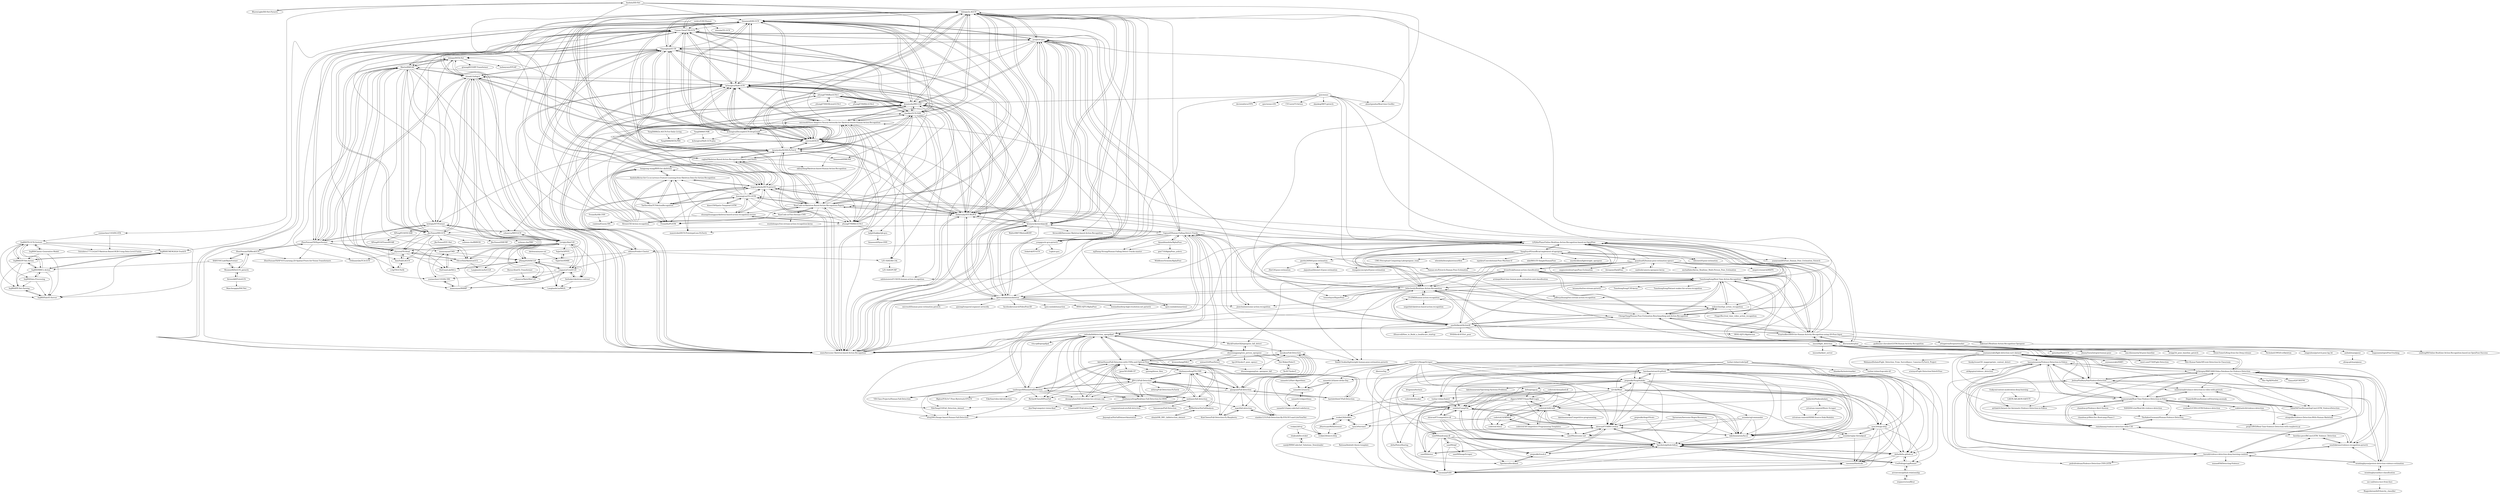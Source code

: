 digraph G {
"fandulu/DD-Net" -> "BlurryLight/DD-Net-Pytorch"
"fandulu/DD-Net" -> "yuxiaochen1103/DG-STA"
"fandulu/DD-Net" -> "lshiwjx/2s-AGCN"
"fandulu/DD-Net" -> "microsoft/View-Adaptive-Neural-Networks-for-Skeleton-based-Human-Action-Recognition"
"fandulu/DD-Net" -> "limaosen0/AS-GCN"
"fandulu/DD-Net" -> "ahmetgunduz/Real-time-GesRec" ["e"=1]
"fandulu/DD-Net" -> "huguyuehuhu/HCN-pytorch"
"seymanurakti/fight-detection-surv-dataset" -> "imsoo/fight_detection"
"seymanurakti/fight-detection-surv-dataset" -> "mchengny/RWF2000-Video-Database-for-Violence-Detection"
"seymanurakti/fight-detection-surv-dataset" -> "meet-soni5720/Fight-Detection"
"seymanurakti/fight-detection-surv-dataset" -> "JoshuaPiinRueyPan/ViolenceDetection"
"seymanurakti/fight-detection-surv-dataset" -> "MohamedSebaie/Fight_Detection_From_Surveillance_Cameras-PyTorch_Project"
"seymanurakti/fight-detection-surv-dataset" -> "TheAnkurGoswami/Human-Violence-Detection"
"seymanurakti/fight-detection-surv-dataset" -> "airtlab/A-Dataset-for-Automatic-Violence-Detection-in-Videos"
"seymanurakti/fight-detection-surv-dataset" -> "mamonraab/Real-Time-Violence-Detection-in-Video-"
"seymanurakti/fight-detection-surv-dataset" -> "liorsidi/violence-detection-deep-learning-cnnlstm"
"seymanurakti/fight-detection-surv-dataset" -> "seymanurakti/SMFI"
"seymanurakti/fight-detection-surv-dataset" -> "Shiv-Kumar-Yadav9/Event-Detection-In-Classroom"
"seymanurakti/fight-detection-surv-dataset" -> "swathikirans/violence-recognition-pytorch"
"seymanurakti/fight-detection-surv-dataset" -> "hasnainnaeem/Violence-Detection-in-Videos"
"open-mmlab/mmskeleton" -> "yysijie/st-gcn"
"open-mmlab/mmskeleton" -> "lshiwjx/2s-AGCN"
"open-mmlab/mmskeleton" -> "jinwchoi/awesome-action-recognition" ["e"=1]
"open-mmlab/mmskeleton" -> "open-mmlab/mmaction" ["e"=1]
"open-mmlab/mmskeleton" -> "shahroudy/NTURGB-D"
"open-mmlab/mmskeleton" -> "niais/Awesome-Skeleton-based-Action-Recognition"
"open-mmlab/mmskeleton" -> "MVIG-SJTU/AlphaPose" ["e"=1]
"open-mmlab/mmskeleton" -> "leoxiaobin/deep-high-resolution-net.pytorch" ["e"=1]
"open-mmlab/mmskeleton" -> "microsoft/human-pose-estimation.pytorch" ["e"=1]
"open-mmlab/mmskeleton" -> "open-mmlab/mmaction2" ["e"=1]
"open-mmlab/mmskeleton" -> "yjxiong/temporal-segment-networks" ["e"=1]
"open-mmlab/mmskeleton" -> "kenziyuliu/MS-G3D"
"open-mmlab/mmskeleton" -> "kennymckormick/pyskl"
"open-mmlab/mmskeleton" -> "facebookresearch/VideoPose3D" ["e"=1]
"open-mmlab/mmskeleton" -> "limaosen0/AS-GCN"
"TianzhongSong/Real-Time-Action-Recognition" -> "LZQthePlane/Online-Realtime-Action-Recognition-based-on-OpenPose"
"TianzhongSong/Real-Time-Action-Recognition" -> "felixchenfy/Realtime-Action-Recognition"
"TianzhongSong/Real-Time-Action-Recognition" -> "ChengeYang/Human-Pose-Estimation-Benchmarking-and-Action-Recognition"
"TianzhongSong/Real-Time-Action-Recognition" -> "FingerRec/real_time_video_action_recognition" ["e"=1]
"TianzhongSong/Real-Time-Action-Recognition" -> "noboevbo/ehpi_action_recognition"
"TianzhongSong/Real-Time-Action-Recognition" -> "jeffreyyihuang/two-stream-action-recognition" ["e"=1]
"TianzhongSong/Real-Time-Action-Recognition" -> "dluvizon/deephar"
"TianzhongSong/Real-Time-Action-Recognition" -> "lshiwjx/2s-AGCN"
"TianzhongSong/Real-Time-Action-Recognition" -> "stuarteiffert/RNN-for-Human-Activity-Recognition-using-2D-Pose-Input"
"TianzhongSong/Real-Time-Action-Recognition" -> "open-mmlab/mmskeleton"
"TianzhongSong/Real-Time-Action-Recognition" -> "bryanyzhu/two-stream-pytorch" ["e"=1]
"TianzhongSong/Real-Time-Action-Recognition" -> "XiaoCode-er/Skeleton-Based-Action-Recognition-Papers"
"TianzhongSong/Real-Time-Action-Recognition" -> "niais/Awesome-Skeleton-based-Action-Recognition"
"TianzhongSong/Real-Time-Action-Recognition" -> "TianzhongSong/C3D-keras" ["e"=1]
"TianzhongSong/Real-Time-Action-Recognition" -> "TianzhongSong/Dataset-maker-for-action-recognition"
"YangZeyu95/unofficial-implement-of-openpose" -> "LZQthePlane/Online-Realtime-Action-Recognition-based-on-OpenPose"
"YangZeyu95/unofficial-implement-of-openpose" -> "mks0601/TF-SimpleHumanPose" ["e"=1]
"YangZeyu95/unofficial-implement-of-openpose" -> "TianzhongSong/Real-Time-Action-Recognition"
"YangZeyu95/unofficial-implement-of-openpose" -> "tensorlayer/HyperPose" ["e"=1]
"YangZeyu95/unofficial-implement-of-openpose" -> "murdockhou/lightweight_openpose" ["e"=1]
"YangZeyu95/unofficial-implement-of-openpose" -> "gsethi2409/tf-pose-estimation"
"YangZeyu95/unofficial-implement-of-openpose" -> "CMU-Perceptual-Computing-Lab/openpose_train" ["e"=1]
"YangZeyu95/unofficial-implement-of-openpose" -> "felixchenfy/Realtime-Action-Recognition"
"YangZeyu95/unofficial-implement-of-openpose" -> "yuanyuanli85/Fast_Human_Pose_Estimation_Pytorch" ["e"=1]
"YangZeyu95/unofficial-implement-of-openpose" -> "wbenbihi/hourglasstensorflow" ["e"=1]
"YangZeyu95/unofficial-implement-of-openpose" -> "ChengeYang/Human-Pose-Estimation-Benchmarking-and-Action-Recognition"
"YangZeyu95/unofficial-implement-of-openpose" -> "Naman-ntc/Pytorch-Human-Pose-Estimation" ["e"=1]
"YangZeyu95/unofficial-implement-of-openpose" -> "ildoonet/tf-pose-estimation" ["e"=1]
"YangZeyu95/unofficial-implement-of-openpose" -> "quanhua92/human-pose-estimation-opencv"
"YangZeyu95/unofficial-implement-of-openpose" -> "mpskex/Convolutional-Pose-Machine-tf"
"felixchenfy/Realtime-Action-Recognition" -> "LZQthePlane/Online-Realtime-Action-Recognition-based-on-OpenPose"
"felixchenfy/Realtime-Action-Recognition" -> "TianzhongSong/Real-Time-Action-Recognition"
"felixchenfy/Realtime-Action-Recognition" -> "ChengeYang/Human-Pose-Estimation-Benchmarking-and-Action-Recognition"
"felixchenfy/Realtime-Action-Recognition" -> "niais/Awesome-Skeleton-based-Action-Recognition"
"felixchenfy/Realtime-Action-Recognition" -> "open-mmlab/mmskeleton"
"felixchenfy/Realtime-Action-Recognition" -> "smellslikeml/ActionAI"
"felixchenfy/Realtime-Action-Recognition" -> "GajuuzZ/Human-Falling-Detect-Tracks"
"felixchenfy/Realtime-Action-Recognition" -> "Daniil-Osokin/lightweight-human-pose-estimation.pytorch" ["e"=1]
"felixchenfy/Realtime-Action-Recognition" -> "jinwchoi/awesome-action-recognition" ["e"=1]
"felixchenfy/Realtime-Action-Recognition" -> "dluvizon/deephar"
"felixchenfy/Realtime-Action-Recognition" -> "noboevbo/ehpi_action_recognition"
"felixchenfy/Realtime-Action-Recognition" -> "yysijie/st-gcn"
"felixchenfy/Realtime-Action-Recognition" -> "jeffreyyihuang/two-stream-action-recognition" ["e"=1]
"felixchenfy/Realtime-Action-Recognition" -> "tensorlayer/HyperPose" ["e"=1]
"felixchenfy/Realtime-Action-Recognition" -> "CV-ZMH/human-action-recognition"
"LZQthePlane/Online-Realtime-Action-Recognition-based-on-OpenPose" -> "felixchenfy/Realtime-Action-Recognition"
"LZQthePlane/Online-Realtime-Action-Recognition-based-on-OpenPose" -> "TianzhongSong/Real-Time-Action-Recognition"
"LZQthePlane/Online-Realtime-Action-Recognition-based-on-OpenPose" -> "ChengeYang/Human-Pose-Estimation-Benchmarking-and-Action-Recognition"
"LZQthePlane/Online-Realtime-Action-Recognition-based-on-OpenPose" -> "niais/Awesome-Skeleton-based-Action-Recognition"
"LZQthePlane/Online-Realtime-Action-Recognition-based-on-OpenPose" -> "open-mmlab/mmskeleton"
"LZQthePlane/Online-Realtime-Action-Recognition-based-on-OpenPose" -> "stuarteiffert/RNN-for-Human-Activity-Recognition-using-2D-Pose-Input"
"LZQthePlane/Online-Realtime-Action-Recognition-based-on-OpenPose" -> "noboevbo/ehpi_action_recognition"
"LZQthePlane/Online-Realtime-Action-Recognition-based-on-OpenPose" -> "dluvizon/deephar"
"LZQthePlane/Online-Realtime-Action-Recognition-based-on-OpenPose" -> "lshiwjx/2s-AGCN"
"LZQthePlane/Online-Realtime-Action-Recognition-based-on-OpenPose" -> "smellslikeml/ActionAI"
"LZQthePlane/Online-Realtime-Action-Recognition-based-on-OpenPose" -> "YangZeyu95/unofficial-implement-of-openpose"
"LZQthePlane/Online-Realtime-Action-Recognition-based-on-OpenPose" -> "ildoonet/tf-pose-estimation" ["e"=1]
"LZQthePlane/Online-Realtime-Action-Recognition-based-on-OpenPose" -> "jinwchoi/awesome-action-recognition" ["e"=1]
"LZQthePlane/Online-Realtime-Action-Recognition-based-on-OpenPose" -> "dronefreak/human-action-classification"
"LZQthePlane/Online-Realtime-Action-Recognition-based-on-OpenPose" -> "XiaoCode-er/Skeleton-Based-Action-Recognition-Papers"
"yongqyu/st-gcn-pytorch" -> "1zgh/st-gcn"
"yongqyu/st-gcn-pytorch" -> "itskalvik/ST-GCN"
"yongqyu/st-gcn-pytorch" -> "yysijie/st-gcn"
"yongqyu/st-gcn-pytorch" -> "kchengiva/Shift-GCN"
"yongqyu/st-gcn-pytorch" -> "limaosen0/AS-GCN"
"yongqyu/st-gcn-pytorch" -> "lshiwjx/2s-AGCN"
"yongqyu/st-gcn-pytorch" -> "shlizee/Predict-Cluster"
"quanhua92/human-pose-estimation-opencv" -> "sanfooh/camera-openpose-keras"
"quanhua92/human-pose-estimation-opencv" -> "LZQthePlane/Online-Realtime-Action-Recognition-based-on-OpenPose"
"quanhua92/human-pose-estimation-opencv" -> "ChengeYang/Human-Pose-Estimation-Benchmarking-and-Action-Recognition"
"quanhua92/human-pose-estimation-opencv" -> "YangZeyu95/unofficial-implement-of-openpose"
"quanhua92/human-pose-estimation-opencv" -> "Naman-ntc/Pytorch-Human-Pose-Estimation" ["e"=1]
"quanhua92/human-pose-estimation-opencv" -> "Daniil-Osokin/lightweight-human-pose-estimation.pytorch" ["e"=1]
"quanhua92/human-pose-estimation-opencv" -> "TianzhongSong/Real-Time-Action-Recognition"
"quanhua92/human-pose-estimation-opencv" -> "michalfaber/keras_Realtime_Multi-Person_Pose_Estimation" ["e"=1]
"quanhua92/human-pose-estimation-opencv" -> "felixchenfy/Realtime-Action-Recognition"
"quanhua92/human-pose-estimation-opencv" -> "tensorlayer/HyperPose" ["e"=1]
"quanhua92/human-pose-estimation-opencv" -> "dronefreak/human-action-classification"
"quanhua92/human-pose-estimation-opencv" -> "megvii-research/MSPN" ["e"=1]
"quanhua92/human-pose-estimation-opencv" -> "augmentedstartups/Pose-Estimation"
"quanhua92/human-pose-estimation-opencv" -> "ilovepose/DarkPose" ["e"=1]
"quanhua92/human-pose-estimation-opencv" -> "BlackFeatherQQ/openpose_fall_detect"
"dronefreak/human-action-classification" -> "ChengeYang/Human-Pose-Estimation-Benchmarking-and-Action-Recognition"
"dronefreak/human-action-classification" -> "smellslikeml/ActionAI"
"dronefreak/human-action-classification" -> "LZQthePlane/Online-Realtime-Action-Recognition-based-on-OpenPose"
"dronefreak/human-action-classification" -> "arslanpi/Real-time-human-pose-estimation-and-classification"
"dronefreak/human-action-classification" -> "felixchenfy/Realtime-Action-Recognition"
"dronefreak/human-action-classification" -> "dluvizon/deephar"
"dronefreak/human-action-classification" -> "TianzhongSong/Real-Time-Action-Recognition"
"dronefreak/human-action-classification" -> "adeboissiere/FUSION-human-action-recognition"
"dronefreak/human-action-classification" -> "stuarteiffert/RNN-for-Human-Activity-Recognition-using-2D-Pose-Input"
"dronefreak/human-action-classification" -> "microsoft/View-Adaptive-Neural-Networks-for-Skeleton-based-Human-Action-Recognition"
"huguyuehuhu/HCN-pytorch" -> "fandulu/Keras-for-Co-occurrence-Feature-Learning-from-Skeleton-Data-for-Action-Recognition"
"huguyuehuhu/HCN-pytorch" -> "XiaoCode-er/Skeleton-Based-Action-Recognition-Papers"
"huguyuehuhu/HCN-pytorch" -> "shuangshuangguo/skeleton-based-action-recognition-review"
"huguyuehuhu/HCN-pytorch" -> "TaeSoo-Kim/TCNActionRecognition"
"huguyuehuhu/HCN-pytorch" -> "niais/Awesome-Skeleton-based-Action-Recognition"
"huguyuehuhu/HCN-pytorch" -> "yfsong0709/RA-GCNv1"
"huguyuehuhu/HCN-pytorch" -> "maxstrobel/HCN-PrototypeLoss-PyTorch"
"huguyuehuhu/HCN-pytorch" -> "limaosen0/AS-GCN"
"huguyuehuhu/HCN-pytorch" -> "cagbal/Skeleton-Based-Action-Recognition-Papers-and-Notes"
"huguyuehuhu/HCN-pytorch" -> "microsoft/SGN"
"huguyuehuhu/HCN-pytorch" -> "InwoongLee/TS-LSTM"
"huguyuehuhu/HCN-pytorch" -> "lshiwjx/2s-AGCN"
"huguyuehuhu/HCN-pytorch" -> "kchengiva/Shift-GCN"
"huguyuehuhu/HCN-pytorch" -> "kenziyuliu/MS-G3D"
"huguyuehuhu/HCN-pytorch" -> "shahroudy/NTURGB-D"
"limaosen0/AS-GCN" -> "lshiwjx/2s-AGCN"
"limaosen0/AS-GCN" -> "kchengiva/Shift-GCN"
"limaosen0/AS-GCN" -> "yfsong0709/RA-GCNv1"
"limaosen0/AS-GCN" -> "kenziyuliu/DGNN-PyTorch"
"limaosen0/AS-GCN" -> "xiaoiker/GCN-NAS"
"limaosen0/AS-GCN" -> "kenziyuliu/MS-G3D"
"limaosen0/AS-GCN" -> "niais/Awesome-Skeleton-based-Action-Recognition"
"limaosen0/AS-GCN" -> "XiaoCode-er/Skeleton-Based-Action-Recognition-Papers"
"limaosen0/AS-GCN" -> "microsoft/SGN"
"limaosen0/AS-GCN" -> "shahroudy/NTURGB-D"
"limaosen0/AS-GCN" -> "huguyuehuhu/HCN-pytorch"
"limaosen0/AS-GCN" -> "microsoft/View-Adaptive-Neural-Networks-for-Skeleton-based-Human-Action-Recognition"
"limaosen0/AS-GCN" -> "cagbal/Skeleton-Based-Action-Recognition-Papers-and-Notes"
"limaosen0/AS-GCN" -> "yysijie/st-gcn"
"limaosen0/AS-GCN" -> "Uason-Chen/CTR-GCN"
"niais/Awesome-Skeleton-based-Action-Recognition" -> "kenziyuliu/MS-G3D"
"niais/Awesome-Skeleton-based-Action-Recognition" -> "lshiwjx/2s-AGCN"
"niais/Awesome-Skeleton-based-Action-Recognition" -> "cagbal/Skeleton-Based-Action-Recognition-Papers-and-Notes"
"niais/Awesome-Skeleton-based-Action-Recognition" -> "XiaoCode-er/Skeleton-Based-Action-Recognition-Papers"
"niais/Awesome-Skeleton-based-Action-Recognition" -> "shahroudy/NTURGB-D"
"niais/Awesome-Skeleton-based-Action-Recognition" -> "kchengiva/Shift-GCN"
"niais/Awesome-Skeleton-based-Action-Recognition" -> "limaosen0/AS-GCN"
"niais/Awesome-Skeleton-based-Action-Recognition" -> "yysijie/st-gcn"
"niais/Awesome-Skeleton-based-Action-Recognition" -> "microsoft/SGN"
"niais/Awesome-Skeleton-based-Action-Recognition" -> "kenziyuliu/DGNN-PyTorch"
"niais/Awesome-Skeleton-based-Action-Recognition" -> "huguyuehuhu/HCN-pytorch"
"niais/Awesome-Skeleton-based-Action-Recognition" -> "open-mmlab/mmskeleton"
"niais/Awesome-Skeleton-based-Action-Recognition" -> "Uason-Chen/CTR-GCN"
"niais/Awesome-Skeleton-based-Action-Recognition" -> "kennymckormick/pyskl"
"niais/Awesome-Skeleton-based-Action-Recognition" -> "Chiaraplizz/ST-TR"
"microsoft/View-Adaptive-Neural-Networks-for-Skeleton-based-Human-Action-Recognition" -> "microsoft/SGN"
"microsoft/View-Adaptive-Neural-Networks-for-Skeleton-based-Human-Action-Recognition" -> "xiaoiker/GCN-NAS"
"microsoft/View-Adaptive-Neural-Networks-for-Skeleton-based-Human-Action-Recognition" -> "kchengiva/Shift-GCN"
"microsoft/View-Adaptive-Neural-Networks-for-Skeleton-based-Human-Action-Recognition" -> "yfsong0709/RA-GCNv1"
"microsoft/View-Adaptive-Neural-Networks-for-Skeleton-based-Human-Action-Recognition" -> "cagbal/Skeleton-Based-Action-Recognition-Papers-and-Notes"
"microsoft/View-Adaptive-Neural-Networks-for-Skeleton-based-Human-Action-Recognition" -> "adeboissiere/FUSION-human-action-recognition"
"microsoft/View-Adaptive-Neural-Networks-for-Skeleton-based-Human-Action-Recognition" -> "limaosen0/AS-GCN"
"microsoft/View-Adaptive-Neural-Networks-for-Skeleton-based-Human-Action-Recognition" -> "LZU-SIAT/AS-CAL"
"microsoft/View-Adaptive-Neural-Networks-for-Skeleton-based-Human-Action-Recognition" -> "XiaoCode-er/Skeleton-Based-Action-Recognition-Papers"
"microsoft/View-Adaptive-Neural-Networks-for-Skeleton-based-Human-Action-Recognition" -> "shlizee/Predict-Cluster"
"microsoft/View-Adaptive-Neural-Networks-for-Skeleton-based-Human-Action-Recognition" -> "kenziyuliu/DGNN-PyTorch"
"microsoft/View-Adaptive-Neural-Networks-for-Skeleton-based-Human-Action-Recognition" -> "nkliuyifang/Skeleton-based-Human-Action-Recognition"
"microsoft/View-Adaptive-Neural-Networks-for-Skeleton-based-Human-Action-Recognition" -> "kenziyuliu/MS-G3D"
"microsoft/View-Adaptive-Neural-Networks-for-Skeleton-based-Human-Action-Recognition" -> "kchengiva/DecoupleGCN-DropGraph"
"microsoft/View-Adaptive-Neural-Networks-for-Skeleton-based-Human-Action-Recognition" -> "lshiwjx/2s-AGCN"
"kenziyuliu/DGNN-PyTorch" -> "kenziyuliu/MS-G3D"
"kenziyuliu/DGNN-PyTorch" -> "lshiwjx/2s-AGCN"
"kenziyuliu/DGNN-PyTorch" -> "limaosen0/AS-GCN"
"kenziyuliu/DGNN-PyTorch" -> "xiaoiker/GCN-NAS"
"kenziyuliu/DGNN-PyTorch" -> "kchengiva/Shift-GCN"
"kenziyuliu/DGNN-PyTorch" -> "microsoft/SGN"
"kenziyuliu/DGNN-PyTorch" -> "niais/Awesome-Skeleton-based-Action-Recognition"
"kenziyuliu/DGNN-PyTorch" -> "cagbal/Skeleton-Based-Action-Recognition-Papers-and-Notes"
"kenziyuliu/DGNN-PyTorch" -> "microsoft/View-Adaptive-Neural-Networks-for-Skeleton-based-Human-Action-Recognition"
"kenziyuliu/DGNN-PyTorch" -> "XiaoCode-er/Skeleton-Based-Action-Recognition-Papers"
"kenziyuliu/DGNN-PyTorch" -> "Chiaraplizz/ST-TR"
"kenziyuliu/DGNN-PyTorch" -> "shahroudy/NTURGB-D"
"kenziyuliu/DGNN-PyTorch" -> "limaosen0/DMGNN" ["e"=1]
"kenziyuliu/DGNN-PyTorch" -> "huguyuehuhu/HCN-pytorch"
"kenziyuliu/DGNN-PyTorch" -> "yfsong0709/RA-GCNv1"
"WJMatthew/SisFallAnalysis" -> "nhoyh/HR_IMU_falldetection_dataset"
"WJMatthew/SisFallAnalysis" -> "JiayangLai/SisFallDatasetAnnotation"
"WJMatthew/SisFallAnalysis" -> "chizhanyuefeng/FD-CNN"
"JJN123/Fall-Detection" -> "AdrianNunez/Fall-Detection-with-CNNs-and-Optical-Flow"
"JJN123/Fall-Detection" -> "taufeeque9/HumanFallDetection"
"JJN123/Fall-Detection" -> "chizhanyuefeng/FD-CNN"
"JJN123/Fall-Detection" -> "RichardChen20/PoseFall"
"JJN123/Fall-Detection" -> "dzungvpham/fall-detection-two-stream-cnn"
"JJN123/Fall-Detection" -> "cwlroda/falldetection_openpifpaf"
"JJN123/Fall-Detection" -> "ambianic/fall-detection"
"JJN123/Fall-Detection" -> "qiaoguan/Fall-detection"
"JJN123/Fall-Detection" -> "ivineetm007/Fall-detection"
"JJN123/Fall-Detection" -> "kasakun/Fall-Detection"
"JJN123/Fall-Detection" -> "chizhanyuefeng/Realtime-Fall-Detection-for-RNN"
"JJN123/Fall-Detection" -> "nithiroj/Fall-Detection-PyTorch"
"liorsidi/violence-detection-deep-learning-cnnlstm" -> "JoshuaPiinRueyPan/ViolenceDetection"
"liorsidi/violence-detection-deep-learning-cnnlstm" -> "swathikirans/violence-recognition-pytorch"
"liorsidi/violence-detection-deep-learning-cnnlstm" -> "hasnainnaeem/Violence-Detection-in-Videos"
"liorsidi/violence-detection-deep-learning-cnnlstm" -> "mchengny/RWF2000-Video-Database-for-Violence-Detection"
"liorsidi/violence-detection-deep-learning-cnnlstm" -> "koutilya-pnvr/BiConvLSTM_Violence_Detection"
"liorsidi/violence-detection-deep-learning-cnnlstm" -> "pedrofrodenas/Violence-Detection-CNN-LSTM"
"liorsidi/violence-detection-deep-learning-cnnlstm" -> "manan858/Detecting-Violence"
"liorsidi/violence-detection-deep-learning-cnnlstm" -> "wondonghyeon/protest-detection-violence-estimation"
"liorsidi/violence-detection-deep-learning-cnnlstm" -> "eazydammy/violence-detection-with-C3D"
"chizhanyuefeng/Realtime-Fall-Detection-for-RNN" -> "chizhanyuefeng/FD-CNN"
"chizhanyuefeng/Realtime-Fall-Detection-for-RNN" -> "WJMatthew/SisFallAnalysis"
"chizhanyuefeng/Realtime-Fall-Detection-for-RNN" -> "AdrianNunez/Fall-Detection-with-CNNs-and-Optical-Flow"
"chizhanyuefeng/Realtime-Fall-Detection-for-RNN" -> "dmr5bq/computer-vision-final"
"smellslikeml/ActionAI" -> "felixchenfy/Realtime-Action-Recognition"
"smellslikeml/ActionAI" -> "dronefreak/human-action-classification"
"smellslikeml/ActionAI" -> "LZQthePlane/Online-Realtime-Action-Recognition-based-on-OpenPose"
"smellslikeml/ActionAI" -> "ChengeYang/Human-Pose-Estimation-Benchmarking-and-Action-Recognition"
"smellslikeml/ActionAI" -> "TianzhongSong/Real-Time-Action-Recognition"
"smellslikeml/ActionAI" -> "stuarteiffert/RNN-for-Human-Activity-Recognition-using-2D-Pose-Input"
"smellslikeml/ActionAI" -> "dluvizon/deephar"
"smellslikeml/ActionAI" -> "NVIDIA-AI-IOT/trt_pose" ["e"=1]
"smellslikeml/ActionAI" -> "MVIG-SJTU/AlphAction" ["e"=1]
"smellslikeml/ActionAI" -> "noboevbo/ehpi_action_recognition"
"smellslikeml/ActionAI" -> "CV-ZMH/human-action-recognition"
"smellslikeml/ActionAI" -> "niais/Awesome-Skeleton-based-Action-Recognition"
"smellslikeml/ActionAI" -> "llSourcell/How_to_Build_a_healthcare_startup" ["e"=1]
"smellslikeml/ActionAI" -> "cwlroda/falldetection_openpifpaf"
"smellslikeml/ActionAI" -> "GajuuzZ/Human-Falling-Detect-Tracks"
"koutilya-pnvr/BiConvLSTM_Violence_Detection" -> "swathikirans/violence-recognition-pytorch"
"anibali/margipose" -> "afung-git/margipose"
"lshiwjx/2s-AGCN" -> "kenziyuliu/MS-G3D"
"lshiwjx/2s-AGCN" -> "yysijie/st-gcn"
"lshiwjx/2s-AGCN" -> "limaosen0/AS-GCN"
"lshiwjx/2s-AGCN" -> "shahroudy/NTURGB-D"
"lshiwjx/2s-AGCN" -> "niais/Awesome-Skeleton-based-Action-Recognition"
"lshiwjx/2s-AGCN" -> "kenziyuliu/DGNN-PyTorch"
"lshiwjx/2s-AGCN" -> "kchengiva/Shift-GCN"
"lshiwjx/2s-AGCN" -> "Uason-Chen/CTR-GCN"
"lshiwjx/2s-AGCN" -> "Chiaraplizz/ST-TR"
"lshiwjx/2s-AGCN" -> "microsoft/SGN"
"lshiwjx/2s-AGCN" -> "open-mmlab/mmskeleton"
"lshiwjx/2s-AGCN" -> "xiaoiker/GCN-NAS"
"lshiwjx/2s-AGCN" -> "XiaoCode-er/Skeleton-Based-Action-Recognition-Papers"
"lshiwjx/2s-AGCN" -> "kennymckormick/pyskl"
"lshiwjx/2s-AGCN" -> "huguyuehuhu/HCN-pytorch"
"ChengeYang/Human-Pose-Estimation-Benchmarking-and-Action-Recognition" -> "LZQthePlane/Online-Realtime-Action-Recognition-based-on-OpenPose"
"ChengeYang/Human-Pose-Estimation-Benchmarking-and-Action-Recognition" -> "felixchenfy/Realtime-Action-Recognition"
"ChengeYang/Human-Pose-Estimation-Benchmarking-and-Action-Recognition" -> "TianzhongSong/Real-Time-Action-Recognition"
"ChengeYang/Human-Pose-Estimation-Benchmarking-and-Action-Recognition" -> "noboevbo/ehpi_action_recognition"
"ChengeYang/Human-Pose-Estimation-Benchmarking-and-Action-Recognition" -> "dronefreak/human-action-classification"
"ChengeYang/Human-Pose-Estimation-Benchmarking-and-Action-Recognition" -> "dluvizon/deephar"
"ChengeYang/Human-Pose-Estimation-Benchmarking-and-Action-Recognition" -> "dakenan1/Realtime-Action-Recognition-Openpose"
"ChengeYang/Human-Pose-Estimation-Benchmarking-and-Action-Recognition" -> "stuarteiffert/RNN-for-Human-Activity-Recognition-using-2D-Pose-Input"
"ChengeYang/Human-Pose-Estimation-Benchmarking-and-Action-Recognition" -> "smellslikeml/ActionAI"
"ChengeYang/Human-Pose-Estimation-Benchmarking-and-Action-Recognition" -> "niais/Awesome-Skeleton-based-Action-Recognition"
"noboevbo/ehpi_action_recognition" -> "ChengeYang/Human-Pose-Estimation-Benchmarking-and-Action-Recognition"
"noboevbo/ehpi_action_recognition" -> "FingerRec/real_time_video_action_recognition" ["e"=1]
"noboevbo/ehpi_action_recognition" -> "TianzhongSong/Real-Time-Action-Recognition"
"stuarteiffert/RNN-for-Human-Activity-Recognition-using-2D-Pose-Input" -> "LZQthePlane/Online-Realtime-Action-Recognition-based-on-OpenPose"
"stuarteiffert/RNN-for-Human-Activity-Recognition-using-2D-Pose-Input" -> "TianzhongSong/Real-Time-Action-Recognition"
"stuarteiffert/RNN-for-Human-Activity-Recognition-using-2D-Pose-Input" -> "imsoo/fight_detection"
"stuarteiffert/RNN-for-Human-Activity-Recognition-using-2D-Pose-Input" -> "dluvizon/deephar"
"stuarteiffert/RNN-for-Human-Activity-Recognition-using-2D-Pose-Input" -> "ChengeYang/Human-Pose-Estimation-Benchmarking-and-Action-Recognition"
"stuarteiffert/RNN-for-Human-Activity-Recognition-using-2D-Pose-Input" -> "ortegatron/liveposetracker"
"stuarteiffert/RNN-for-Human-Activity-Recognition-using-2D-Pose-Input" -> "InwoongLee/TS-LSTM"
"stuarteiffert/RNN-for-Human-Activity-Recognition-using-2D-Pose-Input" -> "dronefreak/human-action-classification"
"stuarteiffert/RNN-for-Human-Activity-Recognition-using-2D-Pose-Input" -> "smellslikeml/ActionAI"
"stuarteiffert/RNN-for-Human-Activity-Recognition-using-2D-Pose-Input" -> "felixchenfy/Realtime-Action-Recognition"
"stuarteiffert/RNN-for-Human-Activity-Recognition-using-2D-Pose-Input" -> "guillaume-chevalier/LSTM-Human-Activity-Recognition" ["e"=1]
"stuarteiffert/RNN-for-Human-Activity-Recognition-using-2D-Pose-Input" -> "noboevbo/ehpi_action_recognition"
"stuarteiffert/RNN-for-Human-Activity-Recognition-using-2D-Pose-Input" -> "dakenan1/Realtime-Action-Recognition-Openpose"
"Amanbhandula/AlphaPose" -> "GajuuzZ/Human-Falling-Detect-Tracks"
"Amanbhandula/AlphaPose" -> "gmt710/AlphaPose_yolovx"
"Amanbhandula/AlphaPose" -> "xqZhang-Strong/Human-Falling-Detect-Tracks-master"
"dluvizon/deephar" -> "TianzhongSong/Real-Time-Action-Recognition"
"dluvizon/deephar" -> "ChengeYang/Human-Pose-Estimation-Benchmarking-and-Action-Recognition"
"dluvizon/deephar" -> "LZQthePlane/Online-Realtime-Action-Recognition-based-on-OpenPose"
"dluvizon/deephar" -> "stuarteiffert/RNN-for-Human-Activity-Recognition-using-2D-Pose-Input"
"dluvizon/deephar" -> "xingyizhou/pytorch-pose-hg-3d" ["e"=1]
"dluvizon/deephar" -> "niais/Awesome-Skeleton-based-Action-Recognition"
"dluvizon/deephar" -> "felixchenfy/Realtime-Action-Recognition"
"dluvizon/deephar" -> "huguyuehuhu/HCN-pytorch"
"dluvizon/deephar" -> "garyzhao/SemGCN" ["e"=1]
"dluvizon/deephar" -> "JimmySuen/integral-human-pose" ["e"=1]
"dluvizon/deephar" -> "una-dinosauria/3d-pose-baseline" ["e"=1]
"dluvizon/deephar" -> "weigq/3d_pose_baseline_pytorch" ["e"=1]
"dluvizon/deephar" -> "DenisTome/Lifting-from-the-Deep-release" ["e"=1]
"dluvizon/deephar" -> "anibali/margipose"
"dluvizon/deephar" -> "Nicholasli1995/EvoSkeleton" ["e"=1]
"dragonzurfer/moe" -> "coderick14/tusker"
"jiajunhua/ildoonet-tf-pose-estimation" -> "gsethi2409/tf-pose-estimation"
"XiaoCode-er/Skeleton-Based-Action-Recognition-Papers" -> "cagbal/Skeleton-Based-Action-Recognition-Papers-and-Notes"
"XiaoCode-er/Skeleton-Based-Action-Recognition-Papers" -> "niais/Awesome-Skeleton-based-Action-Recognition"
"XiaoCode-er/Skeleton-Based-Action-Recognition-Papers" -> "huguyuehuhu/HCN-pytorch"
"XiaoCode-er/Skeleton-Based-Action-Recognition-Papers" -> "limaosen0/AS-GCN"
"XiaoCode-er/Skeleton-Based-Action-Recognition-Papers" -> "lshiwjx/2s-AGCN"
"XiaoCode-er/Skeleton-Based-Action-Recognition-Papers" -> "XiaoCode-er/Two-Stream-CNN"
"XiaoCode-er/Skeleton-Based-Action-Recognition-Papers" -> "microsoft/View-Adaptive-Neural-Networks-for-Skeleton-based-Human-Action-Recognition"
"XiaoCode-er/Skeleton-Based-Action-Recognition-Papers" -> "shuangshuangguo/skeleton-based-action-recognition-review"
"XiaoCode-er/Skeleton-Based-Action-Recognition-Papers" -> "kenziyuliu/MS-G3D"
"XiaoCode-er/Skeleton-Based-Action-Recognition-Papers" -> "shahroudy/NTURGB-D"
"XiaoCode-er/Skeleton-Based-Action-Recognition-Papers" -> "kenziyuliu/DGNN-PyTorch"
"XiaoCode-er/Skeleton-Based-Action-Recognition-Papers" -> "yfsong0709/RA-GCNv1"
"XiaoCode-er/Skeleton-Based-Action-Recognition-Papers" -> "kchengiva/Shift-GCN"
"XiaoCode-er/Skeleton-Based-Action-Recognition-Papers" -> "InwoongLee/TS-LSTM"
"XiaoCode-er/Skeleton-Based-Action-Recognition-Papers" -> "FesianXu/PLSTM"
"chizhanyuefeng/FD-CNN" -> "chizhanyuefeng/Realtime-Fall-Detection-for-RNN"
"chizhanyuefeng/FD-CNN" -> "WJMatthew/SisFallAnalysis"
"chizhanyuefeng/FD-CNN" -> "JJN123/Fall-Detection"
"chizhanyuefeng/FD-CNN" -> "AdrianNunez/Fall-Detection-with-CNNs-and-Optical-Flow"
"chizhanyuefeng/FD-CNN" -> "qiaoguan/Fall-detection"
"wondonghyeon/face-classification" -> "usc-sail/mica-race-from-face"
"wondonghyeon/face-classification" -> "wondonghyeon/protest-detection-violence-estimation"
"fmsky/resnet50_inappropriate_content_detect" -> "aitikgupta/violence_detection"
"XiaoCode-er/Two-Stream-CNN" -> "wushidonguc/two-stream-action-recognition-keras" ["e"=1]
"XiaoCode-er/Two-Stream-CNN" -> "FesianXu/PLSTM"
"XiaoCode-er/Two-Stream-CNN" -> "XiaoCode-er/Skeleton-Based-Action-Recognition-Papers"
"Hrener/3D-Action-recognition" -> "shahroudy/NTURGB-D"
"Hrener/3D-Action-recognition" -> "microsoft/SGN"
"Hrener/3D-Action-recognition" -> "kenziyuliu/MS-G3D"
"Hrener/3D-Action-recognition" -> "xiaoiker/GCN-NAS"
"Hrener/3D-Action-recognition" -> "lshiwjx/2s-AGCN"
"Hrener/3D-Action-recognition" -> "limaosen0/AS-GCN"
"Hrener/3D-Action-recognition" -> "kchengiva/Shift-GCN"
"Hrener/3D-Action-recognition" -> "XiaoCode-er/Skeleton-Based-Action-Recognition-Papers"
"Hrener/3D-Action-recognition" -> "Chiaraplizz/ST-TR"
"JoshuaPiinRueyPan/ViolenceDetection" -> "liorsidi/violence-detection-deep-learning-cnnlstm"
"JoshuaPiinRueyPan/ViolenceDetection" -> "hasnainnaeem/Violence-Detection-in-Videos"
"JoshuaPiinRueyPan/ViolenceDetection" -> "wondonghyeon/protest-detection-violence-estimation"
"JoshuaPiinRueyPan/ViolenceDetection" -> "swathikirans/violence-recognition-pytorch"
"JoshuaPiinRueyPan/ViolenceDetection" -> "seymanurakti/fight-detection-surv-dataset"
"JoshuaPiinRueyPan/ViolenceDetection" -> "mchengny/RWF2000-Video-Database-for-Violence-Detection"
"JoshuaPiinRueyPan/ViolenceDetection" -> "mamonraab/Real-Time-Violence-Detection-in-Video-"
"JoshuaPiinRueyPan/ViolenceDetection" -> "eazydammy/violence-detection-with-C3D"
"JoshuaPiinRueyPan/ViolenceDetection" -> "mamonraab/violance-detection-in-video-with-pytroch"
"usc-sail/mica-race-from-face" -> "BiagioAntonelli/Ethnicity_classifier"
"swathikirans/violence-recognition-pytorch" -> "liorsidi/violence-detection-deep-learning-cnnlstm"
"swathikirans/violence-recognition-pytorch" -> "koutilya-pnvr/BiConvLSTM_Violence_Detection"
"swathikirans/violence-recognition-pytorch" -> "eazydammy/violence-detection-with-C3D"
"InwoongLee/TS-LSTM" -> "fandulu/Keras-for-Co-occurrence-Feature-Learning-from-Skeleton-Data-for-Action-Recognition"
"InwoongLee/TS-LSTM" -> "shuangshuangguo/skeleton-based-action-recognition-review"
"InwoongLee/TS-LSTM" -> "kinect59/Spatio-Temporal-LSTM"
"InwoongLee/TS-LSTM" -> "TaeSoo-Kim/TCNActionRecognition"
"InwoongLee/TS-LSTM" -> "FesianXu/PLSTM"
"InwoongLee/TS-LSTM" -> "yfsong0709/RA-GCNv1"
"InwoongLee/TS-LSTM" -> "huguyuehuhu/HCN-pytorch"
"InwoongLee/TS-LSTM" -> "limaosen0/AS-GCN"
"InwoongLee/TS-LSTM" -> "XiaoCode-er/Skeleton-Based-Action-Recognition-Papers"
"InwoongLee/TS-LSTM" -> "hongsong-wang/RNN-for-skeletons"
"InwoongLee/TS-LSTM" -> "XiaoCode-er/Two-Stream-CNN"
"kinect59/Spatio-Temporal-LSTM" -> "InwoongLee/TS-LSTM"
"kinect59/Spatio-Temporal-LSTM" -> "shuangshuangguo/skeleton-based-action-recognition-review"
"delta/pragyan" -> "shravan97/ORM-Creator"
"delta/pragyan" -> "Spockuto/github-follow"
"delta/pragyan" -> "sam09/awesome-net"
"delta/pragyan" -> "venkat24/dotfiles"
"delta/pragyan" -> "suhithr/CampFile"
"delta/pragyan" -> "digaru19/NITT-SonicWall-Login"
"wondonghyeon/protest-detection-violence-estimation" -> "JoshuaPiinRueyPan/ViolenceDetection"
"wondonghyeon/protest-detection-violence-estimation" -> "swathikirans/violence-recognition-pytorch"
"wondonghyeon/protest-detection-violence-estimation" -> "liorsidi/violence-detection-deep-learning-cnnlstm"
"wondonghyeon/protest-detection-violence-estimation" -> "wondonghyeon/face-classification"
"wondonghyeon/protest-detection-violence-estimation" -> "mchengny/RWF2000-Video-Database-for-Violence-Detection"
"fandulu/Keras-for-Co-occurrence-Feature-Learning-from-Skeleton-Data-for-Action-Recognition" -> "FesianXu/PLSTM"
"fandulu/Keras-for-Co-occurrence-Feature-Learning-from-Skeleton-Data-for-Action-Recognition" -> "hongsong-wang/RNN-for-skeletons"
"fandulu/Keras-for-Co-occurrence-Feature-Learning-from-Skeleton-Data-for-Action-Recognition" -> "TaeSoo-Kim/TCNActionRecognition"
"fandulu/Keras-for-Co-occurrence-Feature-Learning-from-Skeleton-Data-for-Action-Recognition" -> "maxstrobel/HCN-PrototypeLoss-PyTorch"
"fandulu/Keras-for-Co-occurrence-Feature-Learning-from-Skeleton-Data-for-Action-Recognition" -> "huguyuehuhu/HCN-pytorch"
"qiaoguan/Fall-detection" -> "AdrianNunez/Fall-Detection-with-CNNs-and-Optical-Flow"
"qiaoguan/Fall-detection" -> "kasakun/Fall-Detection"
"qiaoguan/Fall-detection" -> "chizhanyuefeng/FD-CNN"
"qiaoguan/Fall-detection" -> "harishrithish7/Fall-Detection"
"qiaoguan/Fall-detection" -> "JJN123/Fall-Detection"
"qiaoguan/Fall-detection" -> "KimChwee/Fall-Detection-Py-Raspberry"
"qiaoguan/Fall-detection" -> "mgei/fall-detection"
"qiaoguan/Fall-detection" -> "xiaobin1231/Fall-Detection-By-YOLOV3-and-LiteFlowNet"
"qiaoguan/Fall-detection" -> "dzungvpham/fall-detection-two-stream-cnn"
"shuangshuangguo/skeleton-based-action-recognition-review" -> "cnnlstm/Ensem-NN"
"shuangshuangguo/skeleton-based-action-recognition-review" -> "yfsong0709/RA-GCNv1"
"shuangshuangguo/skeleton-based-action-recognition-review" -> "InwoongLee/TS-LSTM"
"shuangshuangguo/skeleton-based-action-recognition-review" -> "fandulu/Keras-for-Co-occurrence-Feature-Learning-from-Skeleton-Data-for-Action-Recognition"
"shuangshuangguo/skeleton-based-action-recognition-review" -> "huguyuehuhu/HCN-pytorch"
"sananth12/algorithms" -> "sananth12/sauron"
"sananth12/algorithms" -> "sananth12/spoj-codechef-codeforces"
"dzungvpham/fall-detection-two-stream-cnn" -> "AdrianNunez/Fall-Detection-with-CNNs-and-Optical-Flow"
"cagbal/Skeleton-Based-Action-Recognition-Papers-and-Notes" -> "XiaoCode-er/Skeleton-Based-Action-Recognition-Papers"
"cagbal/Skeleton-Based-Action-Recognition-Papers-and-Notes" -> "niais/Awesome-Skeleton-based-Action-Recognition"
"cagbal/Skeleton-Based-Action-Recognition-Papers-and-Notes" -> "microsoft/View-Adaptive-Neural-Networks-for-Skeleton-based-Human-Action-Recognition"
"cagbal/Skeleton-Based-Action-Recognition-Papers-and-Notes" -> "kenziyuliu/DGNN-PyTorch"
"cagbal/Skeleton-Based-Action-Recognition-Papers-and-Notes" -> "huguyuehuhu/HCN-pytorch"
"cagbal/Skeleton-Based-Action-Recognition-Papers-and-Notes" -> "limaosen0/AS-GCN"
"cagbal/Skeleton-Based-Action-Recognition-Papers-and-Notes" -> "nkliuyifang/Skeleton-based-Human-Action-Recognition"
"cagbal/Skeleton-Based-Action-Recognition-Papers-and-Notes" -> "hongsong-wang/RNN-for-skeletons"
"cagbal/Skeleton-Based-Action-Recognition-Papers-and-Notes" -> "shahroudy/NTURGB-D"
"kasakun/Fall-Detection" -> "mgei/fall-detection"
"kasakun/Fall-Detection" -> "qiaoguan/Fall-detection"
"kasakun/Fall-Detection" -> "xiaobin1231/Fall-Detection-By-YOLOV3-and-LiteFlowNet"
"kasakun/Fall-Detection" -> "AdrianNunez/Fall-Detection-with-CNNs-and-Optical-Flow"
"digaru19/NITT-SonicWall-Login" -> "sam09/awesome-net"
"digaru19/NITT-SonicWall-Login" -> "shravan97/ORM-Creator"
"digaru19/NITT-SonicWall-Login" -> "nym3r0s/vimrc"
"digaru19/NITT-SonicWall-Login" -> "venkat24/dotfiles"
"digaru19/NITT-SonicWall-Login" -> "coderick14/ACedIt"
"ortegatron/liveposetracker" -> "hugozanini/openPoseTracking"
"FesianXu/PLSTM" -> "fandulu/Keras-for-Co-occurrence-Feature-Learning-from-Skeleton-Data-for-Action-Recognition"
"FesianXu/PLSTM" -> "hongsong-wang/RNN-for-skeletons"
"venkat24/tvp" -> "venkat24/micro-http"
"venkat24/tvp" -> "shakeabi/livcricket"
"KimChwee/Fall-Detection-Py-Raspberry" -> "mgei/fall-detection"
"kalpitthakkar/pb-gcn" -> "limaosen0/Sym-GNN"
"sanfooh/camera-openpose-keras" -> "quanhua92/human-pose-estimation-opencv"
"yuxiaochen1103/DG-STA" -> "Outsiders17711/e2eET-Skeleton-Based-HGR-Using-Data-Level-Fusion"
"yuxiaochen1103/DG-STA" -> "liujf69/TD-GCN-Gesture"
"yfsong0709/RA-GCNv1" -> "limaosen0/AS-GCN"
"yfsong0709/RA-GCNv1" -> "kalpitthakkar/pb-gcn"
"yfsong0709/RA-GCNv1" -> "shuangshuangguo/skeleton-based-action-recognition-review"
"yfsong0709/RA-GCNv1" -> "maxstrobel/HCN-PrototypeLoss-PyTorch"
"shakeabi/livcricket" -> "sandy9999/Codechef_Solutions_Downloader"
"coderick14/stanford-dl" -> "coderick14/ns2"
"coderick14/stanford-dl" -> "coderick14/tusker"
"coderick14/stanford-dl" -> "coderick14/ARMed"
"coderick14/stanford-dl" -> "digaru19/NITT-SonicWall-Login"
"mgei/fall-detection" -> "KimChwee/Fall-Detection-Py-Raspberry"
"mgei/fall-detection" -> "xiaobin1231/Fall-Detection-By-YOLOV3-and-LiteFlowNet"
"venkat24/micro-http" -> "venkat24/dotfiles"
"sandy9999/Codechef_Solutions_Downloader" -> "shakeabi/livcricket"
"FesianXu/SK-CNN" -> "cnnlstm/Ensem-NN"
"BlackFeatherQQ/openpose_fall_detect" -> "zhuoxiangpang/ism_person_openpose"
"BlackFeatherQQ/openpose_fall_detect" -> "kasakun/Fall-Detection"
"GajuuzZ/Human-Falling-Detect-Tracks" -> "yysijie/st-gcn"
"GajuuzZ/Human-Falling-Detect-Tracks" -> "taufeeque9/HumanFallDetection"
"GajuuzZ/Human-Falling-Detect-Tracks" -> "cwlroda/falldetection_openpifpaf"
"GajuuzZ/Human-Falling-Detect-Tracks" -> "Amanbhandula/AlphaPose"
"GajuuzZ/Human-Falling-Detect-Tracks" -> "kennymckormick/pyskl"
"GajuuzZ/Human-Falling-Detect-Tracks" -> "felixchenfy/Realtime-Action-Recognition"
"GajuuzZ/Human-Falling-Detect-Tracks" -> "niais/Awesome-Skeleton-based-Action-Recognition"
"GajuuzZ/Human-Falling-Detect-Tracks" -> "open-mmlab/mmskeleton"
"GajuuzZ/Human-Falling-Detect-Tracks" -> "AdrianNunez/Fall-Detection-with-CNNs-and-Optical-Flow"
"GajuuzZ/Human-Falling-Detect-Tracks" -> "xqZhang-Strong/Human-Falling-Detect-Tracks-master"
"GajuuzZ/Human-Falling-Detect-Tracks" -> "LZQthePlane/Online-Realtime-Action-Recognition-based-on-OpenPose"
"GajuuzZ/Human-Falling-Detect-Tracks" -> "lshiwjx/2s-AGCN"
"GajuuzZ/Human-Falling-Detect-Tracks" -> "yongqyu/st-gcn-pytorch"
"GajuuzZ/Human-Falling-Detect-Tracks" -> "Daniil-Osokin/lightweight-human-pose-estimation.pytorch" ["e"=1]
"GajuuzZ/Human-Falling-Detect-Tracks" -> "shahroudy/NTURGB-D"
"mchengny/RWF2000-Video-Database-for-Violence-Detection" -> "mamonraab/Real-Time-Violence-Detection-in-Video-"
"mchengny/RWF2000-Video-Database-for-Violence-Detection" -> "seymanurakti/fight-detection-surv-dataset"
"mchengny/RWF2000-Video-Database-for-Violence-Detection" -> "hasnainnaeem/Violence-Detection-in-Videos"
"mchengny/RWF2000-Video-Database-for-Violence-Detection" -> "zahid58/TwoStreamSepConvLSTM_ViolenceDetection"
"mchengny/RWF2000-Video-Database-for-Violence-Detection" -> "liorsidi/violence-detection-deep-learning-cnnlstm"
"mchengny/RWF2000-Video-Database-for-Violence-Detection" -> "swathikirans/violence-recognition-pytorch"
"mchengny/RWF2000-Video-Database-for-Violence-Detection" -> "JoshuaPiinRueyPan/ViolenceDetection"
"mchengny/RWF2000-Video-Database-for-Violence-Detection" -> "eazydammy/violence-detection-with-C3D"
"mchengny/RWF2000-Video-Database-for-Violence-Detection" -> "airtlab/A-Dataset-for-Automatic-Violence-Detection-in-Videos"
"mchengny/RWF2000-Video-Database-for-Violence-Detection" -> "imsoo/fight_detection"
"mchengny/RWF2000-Video-Database-for-Violence-Detection" -> "Roc-Ng/XDVioDet" ["e"=1]
"mchengny/RWF2000-Video-Database-for-Violence-Detection" -> "mamonraab/violance-detection-in-video-with-pytroch"
"mchengny/RWF2000-Video-Database-for-Violence-Detection" -> "tianyu0207/RTFM" ["e"=1]
"mchengny/RWF2000-Video-Database-for-Violence-Detection" -> "atmguille/Violence-Detection-With-Human-Skeletons"
"mchengny/RWF2000-Video-Database-for-Violence-Detection" -> "wondonghyeon/protest-detection-violence-estimation"
"yysijie/st-gcn" -> "open-mmlab/mmskeleton"
"yysijie/st-gcn" -> "lshiwjx/2s-AGCN"
"yysijie/st-gcn" -> "shahroudy/NTURGB-D"
"yysijie/st-gcn" -> "kenziyuliu/MS-G3D"
"yysijie/st-gcn" -> "GajuuzZ/Human-Falling-Detect-Tracks"
"yysijie/st-gcn" -> "kennymckormick/pyskl"
"yysijie/st-gcn" -> "niais/Awesome-Skeleton-based-Action-Recognition"
"yysijie/st-gcn" -> "Uason-Chen/CTR-GCN"
"yysijie/st-gcn" -> "limaosen0/AS-GCN"
"yysijie/st-gcn" -> "Chiaraplizz/ST-TR"
"yysijie/st-gcn" -> "kchengiva/Shift-GCN"
"yysijie/st-gcn" -> "yongqyu/st-gcn-pytorch"
"yysijie/st-gcn" -> "open-mmlab/mmaction2" ["e"=1]
"yysijie/st-gcn" -> "jinwchoi/awesome-action-recognition" ["e"=1]
"yysijie/st-gcn" -> "microsoft/SGN"
"eazydammy/violence-detection-with-C3D" -> "mamonraab/Real-Time-Violence-Detection-in-Video-"
"eazydammy/violence-detection-with-C3D" -> "swathikirans/violence-recognition-pytorch"
"eazydammy/violence-detection-with-C3D" -> "TheAnkurGoswami/Human-Violence-Detection"
"eazydammy/violence-detection-with-C3D" -> "koutilya-pnvr/BiConvLSTM_Violence_Detection"
"eazydammy/violence-detection-with-C3D" -> "hasnainnaeem/Violence-Detection-in-Videos"
"imsoo/fight_detection" -> "seymanurakti/fight-detection-surv-dataset"
"imsoo/fight_detection" -> "meet-soni5720/Fight-Detection"
"imsoo/fight_detection" -> "imsoo/darknet_server"
"imsoo/fight_detection" -> "stuarteiffert/RNN-for-Human-Activity-Recognition-using-2D-Pose-Input"
"imsoo/fight_detection" -> "mchengny/RWF2000-Video-Database-for-Violence-Detection"
"imsoo/fight_detection" -> "Shiv-Kumar-Yadav9/Event-Detection-In-Classroom"
"imsoo/fight_detection" -> "JoshuaPiinRueyPan/ViolenceDetection"
"imsoo/fight_detection" -> "CV-ZMH/human-action-recognition"
"xiaoiker/GCN-NAS" -> "microsoft/View-Adaptive-Neural-Networks-for-Skeleton-based-Human-Action-Recognition"
"xiaoiker/GCN-NAS" -> "kchengiva/Shift-GCN"
"xiaoiker/GCN-NAS" -> "kenziyuliu/MS-G3D"
"xiaoiker/GCN-NAS" -> "limaosen0/AS-GCN"
"xiaoiker/GCN-NAS" -> "microsoft/SGN"
"xiaoiker/GCN-NAS" -> "kenziyuliu/DGNN-PyTorch"
"xiaoiker/GCN-NAS" -> "yfsong0709/ResGCNv1"
"xiaoiker/GCN-NAS" -> "lshiwjx/2s-AGCN"
"xiaoiker/GCN-NAS" -> "yfsong0709/RA-GCNv1"
"xiaoiker/GCN-NAS" -> "LZU-SIAT/AS-CAL"
"xiaoiker/GCN-NAS" -> "kchengiva/DecoupleGCN-DropGraph"
"xiaoiker/GCN-NAS" -> "kalpitthakkar/pb-gcn"
"xiaoiker/GCN-NAS" -> "limaosen0/DMGNN" ["e"=1]
"xiaoiker/GCN-NAS" -> "adeboissiere/FUSION-human-action-recognition"
"xiaoiker/GCN-NAS" -> "niais/Awesome-Skeleton-based-Action-Recognition"
"kenziyuliu/MS-G3D" -> "kchengiva/Shift-GCN"
"kenziyuliu/MS-G3D" -> "lshiwjx/2s-AGCN"
"kenziyuliu/MS-G3D" -> "niais/Awesome-Skeleton-based-Action-Recognition"
"kenziyuliu/MS-G3D" -> "microsoft/SGN"
"kenziyuliu/MS-G3D" -> "kenziyuliu/DGNN-PyTorch"
"kenziyuliu/MS-G3D" -> "Chiaraplizz/ST-TR"
"kenziyuliu/MS-G3D" -> "shahroudy/NTURGB-D"
"kenziyuliu/MS-G3D" -> "xiaoiker/GCN-NAS"
"kenziyuliu/MS-G3D" -> "Uason-Chen/CTR-GCN"
"kenziyuliu/MS-G3D" -> "limaosen0/AS-GCN"
"kenziyuliu/MS-G3D" -> "yysijie/st-gcn"
"kenziyuliu/MS-G3D" -> "yfsong0709/ResGCNv1"
"kenziyuliu/MS-G3D" -> "huguyuehuhu/HCN-pytorch"
"kenziyuliu/MS-G3D" -> "kennymckormick/pyskl"
"kenziyuliu/MS-G3D" -> "microsoft/View-Adaptive-Neural-Networks-for-Skeleton-based-Human-Action-Recognition"
"microsoft/SGN" -> "kchengiva/Shift-GCN"
"microsoft/SGN" -> "kenziyuliu/MS-G3D"
"microsoft/SGN" -> "microsoft/View-Adaptive-Neural-Networks-for-Skeleton-based-Human-Action-Recognition"
"microsoft/SGN" -> "Uason-Chen/CTR-GCN"
"microsoft/SGN" -> "xiaoiker/GCN-NAS"
"microsoft/SGN" -> "stnoah1/infogcn"
"microsoft/SGN" -> "Chiaraplizz/ST-TR"
"microsoft/SGN" -> "lshiwjx/2s-AGCN"
"microsoft/SGN" -> "heleiqiu/STTFormer"
"microsoft/SGN" -> "kchengiva/DecoupleGCN-DropGraph"
"microsoft/SGN" -> "limaosen0/AS-GCN"
"microsoft/SGN" -> "kenziyuliu/DGNN-PyTorch"
"microsoft/SGN" -> "MartinXM/GAP"
"microsoft/SGN" -> "shahroudy/NTURGB-D"
"microsoft/SGN" -> "niais/Awesome-Skeleton-based-Action-Recognition"
"kchengiva/Shift-GCN" -> "kenziyuliu/MS-G3D"
"kchengiva/Shift-GCN" -> "microsoft/SGN"
"kchengiva/Shift-GCN" -> "lshiwjx/2s-AGCN"
"kchengiva/Shift-GCN" -> "limaosen0/AS-GCN"
"kchengiva/Shift-GCN" -> "yfsong0709/ResGCNv1"
"kchengiva/Shift-GCN" -> "xiaoiker/GCN-NAS"
"kchengiva/Shift-GCN" -> "niais/Awesome-Skeleton-based-Action-Recognition"
"kchengiva/Shift-GCN" -> "kchengiva/DecoupleGCN-DropGraph"
"kchengiva/Shift-GCN" -> "Chiaraplizz/ST-TR"
"kchengiva/Shift-GCN" -> "shlizee/Predict-Cluster"
"kchengiva/Shift-GCN" -> "kenziyuliu/DGNN-PyTorch"
"kchengiva/Shift-GCN" -> "Uason-Chen/CTR-GCN"
"kchengiva/Shift-GCN" -> "microsoft/View-Adaptive-Neural-Networks-for-Skeleton-based-Human-Action-Recognition"
"kchengiva/Shift-GCN" -> "shahroudy/NTURGB-D"
"kchengiva/Shift-GCN" -> "stnoah1/infogcn"
"cwlroda/falldetection_openpifpaf" -> "taufeeque9/HumanFallDetection"
"cwlroda/falldetection_openpifpaf" -> "AdrianNunez/Fall-Detection-with-CNNs-and-Optical-Flow"
"cwlroda/falldetection_openpifpaf" -> "GajuuzZ/Human-Falling-Detect-Tracks"
"cwlroda/falldetection_openpifpaf" -> "JJN123/Fall-Detection"
"cwlroda/falldetection_openpifpaf" -> "ambianic/fall-detection"
"cwlroda/falldetection_openpifpaf" -> "Y-B-Class-Projects/Human-Fall-Detection"
"cwlroda/falldetection_openpifpaf" -> "uttej2001/Image-based-Human-Fall-Detection"
"cwlroda/falldetection_openpifpaf" -> "RichardChen20/PoseFall"
"cwlroda/falldetection_openpifpaf" -> "YifeiYang210/Fall_Detection_dataset"
"cwlroda/falldetection_openpifpaf" -> "BlackFeatherQQ/openpose_fall_detect"
"cwlroda/falldetection_openpifpaf" -> "vita-epfl/openpifpaf"
"cwlroda/falldetection_openpifpaf" -> "zhuoxiangpang/ism_person_openpose"
"cwlroda/falldetection_openpifpaf" -> "qiaoguan/Fall-detection"
"cwlroda/falldetection_openpifpaf" -> "dzungvpham/fall-detection-two-stream-cnn"
"cwlroda/falldetection_openpifpaf" -> "chizhanyuefeng/Realtime-Fall-Detection-for-RNN"
"taufeeque9/HumanFallDetection" -> "cwlroda/falldetection_openpifpaf"
"taufeeque9/HumanFallDetection" -> "JJN123/Fall-Detection"
"taufeeque9/HumanFallDetection" -> "GajuuzZ/Human-Falling-Detect-Tracks"
"taufeeque9/HumanFallDetection" -> "AdrianNunez/Fall-Detection-with-CNNs-and-Optical-Flow"
"taufeeque9/HumanFallDetection" -> "ambianic/fall-detection"
"taufeeque9/HumanFallDetection" -> "dzungvpham/fall-detection-two-stream-cnn"
"taufeeque9/HumanFallDetection" -> "YifeiYang210/Fall_Detection_dataset"
"taufeeque9/HumanFallDetection" -> "RichardChen20/PoseFall"
"taufeeque9/HumanFallDetection" -> "Y-B-Class-Projects/Human-Fall-Detection"
"taufeeque9/HumanFallDetection" -> "chizhanyuefeng/Realtime-Fall-Detection-for-RNN"
"taufeeque9/HumanFallDetection" -> "uttej2001/Image-based-Human-Fall-Detection"
"taufeeque9/HumanFallDetection" -> "EikeSan/video-fall-detection"
"taufeeque9/HumanFallDetection" -> "Bigtuo/YOLOv7-Pose-Bytetrack-STGCN" ["e"=1]
"dakenan1/Realtime-Action-Recognition-Openpose" -> "sunfeng90/Online-Realtime-Action-Recognition-based-on-OpenPose-Success"
"hasnainnaeem/Violence-Detection-in-Videos" -> "JoshuaPiinRueyPan/ViolenceDetection"
"hasnainnaeem/Violence-Detection-in-Videos" -> "liorsidi/violence-detection-deep-learning-cnnlstm"
"hasnainnaeem/Violence-Detection-in-Videos" -> "eazydammy/violence-detection-with-C3D"
"hasnainnaeem/Violence-Detection-in-Videos" -> "pedrofrodenas/Violence-Detection-CNN-LSTM"
"hasnainnaeem/Violence-Detection-in-Videos" -> "mamonraab/violance-detection-in-video-with-pytroch"
"hasnainnaeem/Violence-Detection-in-Videos" -> "mchengny/RWF2000-Video-Database-for-Violence-Detection"
"hasnainnaeem/Violence-Detection-in-Videos" -> "mamonraab/Real-Time-Violence-Detection-in-Video-"
"hasnainnaeem/Violence-Detection-in-Videos" -> "zahid58/TwoStreamSepConvLSTM_ViolenceDetection"
"hasnainnaeem/Violence-Detection-in-Videos" -> "aitikgupta/violence_detection"
"mamonraab/Real-Time-Violence-Detection-in-Video-" -> "mamonraab/violance-detection-in-video-with-pytroch"
"mamonraab/Real-Time-Violence-Detection-in-Video-" -> "eazydammy/violence-detection-with-C3D"
"mamonraab/Real-Time-Violence-Detection-in-Video-" -> "sukhitashvili/violence-detection"
"mamonraab/Real-Time-Violence-Detection-in-Video-" -> "TheAnkurGoswami/Human-Violence-Detection"
"mamonraab/Real-Time-Violence-Detection-in-Video-" -> "zahid58/TwoStreamSepConvLSTM_ViolenceDetection"
"mamonraab/Real-Time-Violence-Detection-in-Video-" -> "mchengny/RWF2000-Video-Database-for-Violence-Detection"
"mamonraab/Real-Time-Violence-Detection-in-Video-" -> "projectRVD/Real-Time-Violence-Detection-with-raspberry-pi"
"mamonraab/Real-Time-Violence-Detection-in-Video-" -> "hasnainnaeem/Violence-Detection-in-Videos"
"mamonraab/Real-Time-Violence-Detection-in-Video-" -> "souhaiel1/CNN-LSTM-Violence-detection"
"mamonraab/Real-Time-Violence-Detection-in-Video-" -> "NANDINI-star/Real-life-violence-detection"
"mamonraab/Real-Time-Violence-Detection-in-Video-" -> "airtlab/A-Dataset-for-Automatic-Violence-Detection-in-Videos"
"mamonraab/Real-Time-Violence-Detection-in-Video-" -> "JoshuaPiinRueyPan/ViolenceDetection"
"mamonraab/Real-Time-Violence-Detection-in-Video-" -> "chandran-jr/Violence-Alert-System"
"mamonraab/Real-Time-Violence-Detection-in-Video-" -> "atmguille/Violence-Detection-With-Human-Skeletons"
"kchengiva/DecoupleGCN-DropGraph" -> "yfsong0709/ResGCNv1"
"kchengiva/DecoupleGCN-DropGraph" -> "kchengiva/Shift-GCN"
"kchengiva/DecoupleGCN-DropGraph" -> "stnoah1/infogcn"
"kchengiva/DecoupleGCN-DropGraph" -> "Chiaraplizz/ST-TR"
"kchengiva/DecoupleGCN-DropGraph" -> "microsoft/SGN"
"kchengiva/DecoupleGCN-DropGraph" -> "lshiwjx/DSTA-Net"
"kchengiva/DecoupleGCN-DropGraph" -> "czhaneva/MST-GCN"
"kchengiva/DecoupleGCN-DropGraph" -> "kchengiva/Shift-GCN-plus"
"Chiaraplizz/ST-TR" -> "kenziyuliu/MS-G3D"
"Chiaraplizz/ST-TR" -> "kchengiva/Shift-GCN"
"Chiaraplizz/ST-TR" -> "Uason-Chen/CTR-GCN"
"Chiaraplizz/ST-TR" -> "microsoft/SGN"
"Chiaraplizz/ST-TR" -> "lshiwjx/2s-AGCN"
"Chiaraplizz/ST-TR" -> "kchengiva/DecoupleGCN-DropGraph"
"Chiaraplizz/ST-TR" -> "lshiwjx/DSTA-Net"
"Chiaraplizz/ST-TR" -> "shahroudy/NTURGB-D"
"Chiaraplizz/ST-TR" -> "stnoah1/infogcn"
"Chiaraplizz/ST-TR" -> "MartinXM/GAP"
"Chiaraplizz/ST-TR" -> "niais/Awesome-Skeleton-based-Action-Recognition"
"Chiaraplizz/ST-TR" -> "kenziyuliu/DGNN-PyTorch"
"Chiaraplizz/ST-TR" -> "yysijie/st-gcn"
"Chiaraplizz/ST-TR" -> "limaosen0/AS-GCN"
"Chiaraplizz/ST-TR" -> "microsoft/View-Adaptive-Neural-Networks-for-Skeleton-based-Human-Action-Recognition"
"BlurryLight/DD-Net-Pytorch" -> "fandulu/DD-Net"
"quic/sense" -> "quic/sense-iOS"
"quic/sense" -> "ahmetgunduz/Real-time-GesRec" ["e"=1]
"quic/sense" -> "CVUsers/CV-Action"
"quic/sense" -> "MVIG-SJTU/AlphAction" ["e"=1]
"quic/sense" -> "okankop/MFF-pytorch" ["e"=1]
"quic/sense" -> "felixchenfy/Realtime-Action-Recognition"
"quic/sense" -> "LZQthePlane/Online-Realtime-Action-Recognition-based-on-OpenPose"
"quic/sense" -> "decisionforce/TPN" ["e"=1]
"quic/sense" -> "kenziyuliu/MS-G3D"
"quic/sense" -> "yuanyuanli85/Fast_Human_Pose_Estimation_Pytorch" ["e"=1]
"quic/sense" -> "niais/Awesome-Skeleton-based-Action-Recognition"
"sananth12/ImageScraper" -> "dborzov/lsp" ["e"=1]
"sananth12/ImageScraper" -> "harshasrinivas/cli-github"
"sananth12/ImageScraper" -> "prajwalkr/SnapSudoku"
"sananth12/ImageScraper" -> "nirvik/iWant"
"sananth12/ImageScraper" -> "sananth12/Quote-of-the-Day"
"sananth12/ImageScraper" -> "lakshmanaram/Incor"
"sananth12/ImageScraper" -> "sananth12/sauron"
"sananth12/ImageScraper" -> "delta/delta.github.io"
"sananth12/ImageScraper" -> "nym3r0s/go-http"
"sananth12/ImageScraper" -> "coderick14/ACedIt"
"sananth12/ImageScraper" -> "Spockuto/github-follow"
"sananth12/ImageScraper" -> "delta/pragyan"
"sananth12/ImageScraper" -> "shravan97/ORM-Creator"
"sananth12/ImageScraper" -> "suhithr/CampFile"
"sananth12/ImageScraper" -> "sananth12/spoj-codechef-codeforces"
"xiaobin1231/Fall-Detection-By-YOLOV3-and-LiteFlowNet" -> "mgei/fall-detection"
"xiaobin1231/Fall-Detection-By-YOLOV3-and-LiteFlowNet" -> "kasakun/Fall-Detection"
"zahid58/TwoStreamSepConvLSTM_ViolenceDetection" -> "mamonraab/violance-detection-in-video-with-pytroch"
"shlizee/Predict-Cluster" -> "LZU-SIAT/AS-CAL"
"shlizee/Predict-Cluster" -> "kchengiva/Shift-GCN"
"shlizee/Predict-Cluster" -> "LinguoLi/CrosSCLR"
"shlizee/Predict-Cluster" -> "microsoft/View-Adaptive-Neural-Networks-for-Skeleton-based-Human-Action-Recognition"
"shlizee/Predict-Cluster" -> "JHang2020/HiCLR"
"TheAnkurGoswami/Human-Violence-Detection" -> "eazydammy/violence-detection-with-C3D"
"TheAnkurGoswami/Human-Violence-Detection" -> "projectRVD/Real-Time-Violence-Detection-with-raspberry-pi"
"gsethi2409/tf-pose-estimation" -> "jiajunhua/ildoonet-tf-pose-estimation"
"gsethi2409/tf-pose-estimation" -> "tryagainconcepts/tf-pose-estimation"
"gsethi2409/tf-pose-estimation" -> "ZheC/tf-pose-estimation"
"YifeiYang210/Fall_Detection_dataset" -> "uttej2001/Image-based-Human-Fall-Detection"
"nym3r0s/vimrc" -> "venkat24/dotfiles"
"nym3r0s/vimrc" -> "venkat24/micro-http"
"nhoyh/HR_IMU_falldetection_dataset" -> "WJMatthew/SisFallAnalysis"
"sananth12/Dart-Algorithms" -> "sananth12/sauron"
"JHurricane96/fasttensor" -> "venkat24/dotfiles"
"JHurricane96/fasttensor" -> "venkat24/micro-http"
"yfsong0709/ResGCNv1" -> "yfsong0709/EfficientGCNv1"
"yfsong0709/ResGCNv1" -> "kchengiva/DecoupleGCN-DropGraph"
"yfsong0709/ResGCNv1" -> "kchengiva/Shift-GCN"
"yfsong0709/ResGCNv1" -> "xiaoiker/GCN-NAS"
"yfsong0709/ResGCNv1" -> "microsoft/SGN"
"yfsong0709/ResGCNv1" -> "yfsong0709/RA-GCNv2"
"yfsong0709/ResGCNv1" -> "yfsong0709/RA-GCNv1"
"yfsong0709/ResGCNv1" -> "kenziyuliu/MS-G3D"
"LZU-SIAT/AS-CAL" -> "LZU-SIAT/PCRP"
"YangDi666/2s-AGCN-For-Daily-Living" -> "YangDi666/SSTA-PRS"
"zhuoxiangpang/ism_person_openpose" -> "BlackFeatherQQ/openpose_fall_detect"
"zhuoxiangpang/ism_person_openpose" -> "xintao222/PoseDetect"
"zhuoxiangpang/ism_person_openpose" -> "cwlroda/falldetection_openpifpaf"
"zhuoxiangpang/ism_person_openpose" -> "kronoszhang/DALC"
"zhuoxiangpang/ism_person_openpose" -> "zhuoxiangpang/ism_openpose_fall"
"zhuoxiangpang/ism_person_openpose" -> "hpc203/yolov5_pose_opencv"
"zhuoxiangpang/ism_person_openpose" -> "Daniil-Osokin/lightweight-human-pose-estimation.pytorch" ["e"=1]
"zhuoxiangpang/ism_person_openpose" -> "Dot-Moker/Yolov5-"
"xintao222/PoseDetect" -> "zhuoxiangpang/ism_openpose_fall"
"ambianic/fall-detection" -> "taufeeque9/HumanFallDetection"
"ambianic/fall-detection" -> "hassancpu/Fall-Detection"
"ambianic/fall-detection" -> "uttej2001/Image-based-Human-Fall-Detection"
"ambianic/fall-detection" -> "cwlroda/falldetection_openpifpaf"
"ambianic/fall-detection" -> "computationalcore/fall-detection"
"ambianic/fall-detection" -> "mgei/fall-detection"
"ambianic/fall-detection" -> "YifeiYang210/Fall_Detection_dataset"
"ambianic/fall-detection" -> "JJN123/Fall-Detection"
"mamonraab/violance-detection-in-video-with-pytroch" -> "mamonraab/Real-Time-Violence-Detection-in-Video-"
"mamonraab/violance-detection-in-video-with-pytroch" -> "zahid58/TwoStreamSepConvLSTM_ViolenceDetection"
"mamonraab/violance-detection-in-video-with-pytroch" -> "DegardinBruno/human-self-learning-anomaly"
"CV-ZMH/human-action-recognition" -> "noboevbo/ehpi_action_recognition"
"CV-ZMH/human-action-recognition" -> "negarhdr/skeleton-based-action-recognition"
"CV-ZMH/human-action-recognition" -> "felixchenfy/Realtime-Action-Recognition"
"sutdcv/UAV-Human" -> "kchengiva/Shift-GCN"
"sutdcv/UAV-Human" -> "Uason-Chen/CTR-GCN"
"sutdcv/UAV-Human" -> "liujf69/ICMEW2024-Track10"
"sutdcv/UAV-Human" -> "xieyulai/TE-GCN"
"sutdcv/UAV-Human" -> "microsoft/SGN"
"sutdcv/UAV-Human" -> "Jho-Yonsei/HD-GCN"
"lshiwjx/DSTA-Net" -> "Levigty/AimCLR"
"lshiwjx/DSTA-Net" -> "hulianyuyy/STGAT"
"lshiwjx/DSTA-Net" -> "ZhouYuxuanYX/Hyperformer"
"lshiwjx/DSTA-Net" -> "MartinXM/GAP"
"lshiwjx/DSTA-Net" -> "qtwang0035/IIP-Transformer"
"lshiwjx/DSTA-Net" -> "czhaneva/SkeleMixCLR"
"harshasrinivas/cli-github" -> "nym3r0s/go-http"
"harshasrinivas/cli-github" -> "Spockuto/github-follow"
"harshasrinivas/cli-github" -> "suhithr/CampFile"
"harshasrinivas/cli-github" -> "delta/delta.github.io"
"harshasrinivas/cli-github" -> "prajwalkr/SnapSudoku"
"harshasrinivas/cli-github" -> "lakshmanaram/Incor"
"harshasrinivas/cli-github" -> "vasuman/FiSH"
"harshasrinivas/cli-github" -> "CoolVoltage/cppRunner"
"harshasrinivas/cli-github" -> "vasuman/HashLike"
"harshasrinivas/cli-github" -> "shravan97/ORM-Creator"
"harshasrinivas/cli-github" -> "RationalAsh/nitt-thesis-template"
"harshasrinivas/cli-github" -> "ssundarraj/py-threadpool"
"harshasrinivas/cli-github" -> "tushar-rishav/balert"
"harshasrinivas/cli-github" -> "sananth12/Quote-of-the-Day"
"harshasrinivas/cli-github" -> "delta/NotesSharing"
"Uason-Chen/CTR-GCN" -> "Jho-Yonsei/HD-GCN"
"Uason-Chen/CTR-GCN" -> "stnoah1/infogcn"
"Uason-Chen/CTR-GCN" -> "MartinXM/GAP"
"Uason-Chen/CTR-GCN" -> "lshiwjx/2s-AGCN"
"Uason-Chen/CTR-GCN" -> "microsoft/SGN"
"Uason-Chen/CTR-GCN" -> "zhysora/FR-Head"
"Uason-Chen/CTR-GCN" -> "kenziyuliu/MS-G3D"
"Uason-Chen/CTR-GCN" -> "Chiaraplizz/ST-TR"
"Uason-Chen/CTR-GCN" -> "kennymckormick/pyskl"
"Uason-Chen/CTR-GCN" -> "shahroudy/NTURGB-D"
"Uason-Chen/CTR-GCN" -> "kchengiva/Shift-GCN"
"Uason-Chen/CTR-GCN" -> "ZhouYuxuanYX/Hyperformer"
"Uason-Chen/CTR-GCN" -> "firework8/Awesome-Skeleton-based-Action-Recognition" ["e"=1]
"Uason-Chen/CTR-GCN" -> "yysijie/st-gcn"
"Uason-Chen/CTR-GCN" -> "heleiqiu/STTFormer"
"RichardChen20/PoseFall" -> "ivineetm007/Fall-detection"
"delta/NotesSharing" -> "vasuman/FiSH"
"delta/NotesSharing" -> "vasuman/HashLike"
"LinguoLi/CrosSCLR" -> "Levigty/AimCLR"
"LinguoLi/CrosSCLR" -> "JHang2020/HiCLR"
"LinguoLi/CrosSCLR" -> "maoyunyao/MAMP"
"LinguoLi/CrosSCLR" -> "fmthoker/skeleton-contrast"
"LinguoLi/CrosSCLR" -> "yuxiaochen1103/Hi-TRS"
"LinguoLi/CrosSCLR" -> "czhaneva/SkeleMixCLR"
"LinguoLi/CrosSCLR" -> "LanglandsLin/MS2L"
"YangDi666/UNIK" -> "kchengiva/Shift-GCN-plus"
"YangDi666/UNIK" -> "YangDi666/SSTA-PRS"
"gmt710/AlphaPose_yolovx" -> "WildflowerSchools/AlphaPose"
"delta/delta.github.io" -> "Spockuto/github-follow"
"delta/delta.github.io" -> "CoolVoltage/cppRunner"
"delta/delta.github.io" -> "vasuman/FiSH"
"delta/delta.github.io" -> "vasuman/HashLike"
"vasuman/HashLike" -> "vasuman/FiSH"
"vasuman/HashLike" -> "Spockuto/github-follow"
"sam09/bandcamp-dl" -> "suhithr/CampFile"
"sam09/bandcamp-dl" -> "Spockuto/github-follow"
"sam09/bandcamp-dl" -> "delta/delta.github.io"
"sam09/bandcamp-dl" -> "sam09/dexter"
"sam09/bandcamp-dl" -> "sam09/ImageScraper"
"sam09/bandcamp-dl" -> "sam09/zipf"
"sam09/bandcamp-dl" -> "prajwalkr/track-it"
"sam09/bandcamp-dl" -> "vasuman/FiSH"
"sam09/bandcamp-dl" -> "CoolVoltage/cppRunner"
"suhithr/CampFile" -> "Spockuto/github-follow"
"suhithr/CampFile" -> "shravan97/ORM-Creator"
"suhithr/CampFile" -> "Spockuto/blockhash"
"suhithr/CampFile" -> "sam09/bandcamp-dl"
"suhithr/CampFile" -> "lakshmanaram/Incor"
"suhithr/CampFile" -> "shravan97/competitive-dl"
"CoolVoltage/cppRunner" -> "Spockuto/github-follow"
"CoolVoltage/cppRunner" -> "arrowrowe/github-relationship"
"CoolVoltage/cppRunner" -> "delta/delta.github.io"
"fmthoker/skeleton-contrast" -> "JHang2020/HiCLR"
"fmthoker/skeleton-contrast" -> "LanglandsLin/MS2L"
"fmthoker/skeleton-contrast" -> "LinguoLi/CrosSCLR"
"nym3r0s/go-http" -> "Spockuto/github-follow"
"nym3r0s/go-http" -> "ssundarraj/py-threadpool"
"nym3r0s/go-http" -> "lakshmanaram/Incor"
"nym3r0s/go-http" -> "delta/delta.github.io"
"nym3r0s/go-http" -> "CoolVoltage/cppRunner"
"nym3r0s/go-http" -> "vasuman/FiSH"
"nym3r0s/go-http" -> "vasuman/HashLike"
"sananth12/sauron" -> "sananth12/Quote-of-the-Day"
"sananth12/sauron" -> "sananth12/algorithms"
"sananth12/sauron" -> "sananth12/spoj-codechef-codeforces"
"skelemoa/synse-zsl" -> "YujieOuO/SMIE"
"ssundarraj/py-threadpool" -> "vasuman/FiSH"
"ssundarraj/py-threadpool" -> "vasuman/HashLike"
"ssundarraj/py-threadpool" -> "Spockuto/github-follow"
"ssundarraj/py-threadpool" -> "nym3r0s/go-http"
"sananth12/Quote-of-the-Day" -> "sananth12/sauron"
"sananth12/Quote-of-the-Day" -> "vasuman/FiSH"
"arrowrowe/github-relationship" -> "CoolVoltage/cppRunner"
"arrowrowe/github-relationship" -> "stojanovic/souffleur"
"yfsong0709/EfficientGCNv1" -> "yfsong0709/ResGCNv1"
"kennymckormick/pyskl" -> "Uason-Chen/CTR-GCN"
"kennymckormick/pyskl" -> "yysijie/st-gcn"
"kennymckormick/pyskl" -> "firework8/Awesome-Skeleton-based-Action-Recognition" ["e"=1]
"kennymckormick/pyskl" -> "open-mmlab/mmaction2" ["e"=1]
"kennymckormick/pyskl" -> "shahroudy/NTURGB-D"
"kennymckormick/pyskl" -> "lshiwjx/2s-AGCN"
"kennymckormick/pyskl" -> "niais/Awesome-Skeleton-based-Action-Recognition"
"kennymckormick/pyskl" -> "kenziyuliu/MS-G3D"
"kennymckormick/pyskl" -> "Jho-Yonsei/HD-GCN"
"kennymckormick/pyskl" -> "Walter0807/MotionBERT" ["e"=1]
"kennymckormick/pyskl" -> "open-mmlab/mmskeleton"
"kennymckormick/pyskl" -> "GajuuzZ/Human-Falling-Detect-Tracks"
"kennymckormick/pyskl" -> "microsoft/SGN"
"kennymckormick/pyskl" -> "Chiaraplizz/ST-TR"
"kennymckormick/pyskl" -> "stnoah1/infogcn"
"MohamedSebaie/Fight_Detection_From_Surveillance_Cameras-PyTorch_Project" -> "erwinyo/Fight-Detection-Yolov8-Pose"
"sukhitashvili/violence-detection" -> "mamonraab/Real-Time-Violence-Detection-in-Video-"
"sukhitashvili/violence-detection" -> "TheAnkurGoswami/Human-Violence-Detection"
"sukhitashvili/violence-detection" -> "atmguille/Violence-Detection-With-Human-Skeletons"
"chandran-jr/Violence-Alert-System" -> "chandran-jr/Web-Dev-Bootcamp-Phase-1"
"tushar-rishav/code2pdf" -> "tushar-rishav/balert"
"tushar-rishav/code2pdf" -> "harshasrinivas/cli-github"
"tushar-rishav/code2pdf" -> "Spockuto/github-follow"
"tushar-rishav/code2pdf" -> "delta/delta.github.io"
"tushar-rishav/code2pdf" -> "bhaskar4n/watermarker"
"tushar-rishav/code2pdf" -> "suhithr/CampFile"
"tushar-rishav/code2pdf" -> "tushar-rishav/topcoder-dl"
"tushar-rishav/code2pdf" -> "prajwalkr/SnapSudoku"
"stnoah1/infogcn" -> "Jho-Yonsei/HD-GCN"
"stnoah1/infogcn" -> "Uason-Chen/CTR-GCN"
"stnoah1/infogcn" -> "OliverHxh/SkeletonGCL"
"stnoah1/infogcn" -> "MartinXM/GAP"
"stnoah1/infogcn" -> "czhaneva/MST-GCN"
"stnoah1/infogcn" -> "microsoft/SGN"
"stnoah1/infogcn" -> "ZhouYuxuanYX/Hyperformer"
"stnoah1/infogcn" -> "kchengiva/DecoupleGCN-DropGraph"
"stnoah1/infogcn" -> "Levigty/AimCLR"
"stnoah1/infogcn" -> "lshiwjx/DSTA-Net"
"stnoah1/infogcn" -> "zhysora/FR-Head"
"stnoah1/infogcn" -> "LinguoLi/CrosSCLR"
"stnoah1/infogcn" -> "heleiqiu/STTFormer"
"stnoah1/infogcn" -> "Chiaraplizz/ST-TR"
"stnoah1/infogcn" -> "kchengiva/Shift-GCN"
"czhaneva/MST-GCN" -> "Levigty/AimCLR"
"Levigty/AimCLR" -> "LinguoLi/CrosSCLR"
"Levigty/AimCLR" -> "JHang2020/HiCLR"
"Levigty/AimCLR" -> "czhaneva/MST-GCN"
"Levigty/AimCLR" -> "czhaneva/SkeleMixCLR"
"Levigty/AimCLR" -> "LanglandsLin/ActCLR"
"Levigty/AimCLR" -> "maoyunyao/MAMP"
"Levigty/AimCLR" -> "YujieOuO/PSTL"
"Levigty/AimCLR" -> "fmthoker/skeleton-contrast"
"Levigty/AimCLR" -> "heleiqiu/STTFormer"
"Levigty/AimCLR" -> "yuxiaochen1103/Hi-TRS"
"Levigty/AimCLR" -> "maoyunyao/CMD"
"Levigty/AimCLR" -> "LanglandsLin/MS2L"
"Levigty/AimCLR" -> "lshiwjx/DSTA-Net"
"Levigty/AimCLR" -> "zhysora/FR-Head"
"tushar-rishav/balert" -> "sam09/dexter"
"tushar-rishav/balert" -> "suhithr/CampFile"
"heleiqiu/STTFormer" -> "ZhouYuxuanYX/Hyperformer"
"heleiqiu/STTFormer" -> "LanglandsLin/MS2L"
"heleiqiu/STTFormer" -> "czhaneva/MST-GCN"
"heleiqiu/STTFormer" -> "Levigty/AimCLR"
"heleiqiu/STTFormer" -> "KPeng9510/OS-SAR"
"heleiqiu/STTFormer" -> "HuiGuanLab/HiCo"
"ssundarraj/commander" -> "Spockuto/github-follow"
"ssundarraj/commander" -> "shravan97/ORM-Creator"
"ssundarraj/commander" -> "lakshmanaram/Incor"
"ssundarraj/commander" -> "sam09/awesome-net"
"sam09/awesome-net" -> "shravan97/ORM-Creator"
"sam09/awesome-net" -> "Spockuto/github-follow"
"Spockuto/blockhash" -> "prajwalkr/track-it"
"prajwalkr/track-it" -> "Spockuto/github-follow"
"prajwalkr/track-it" -> "Spockuto/blockhash"
"prajwalkr/track-it" -> "shravan97/ORM-Creator"
"sam09/zipf" -> "sam09/bandcamp-dl"
"sam09/zipf" -> "sam09/ImageScraper"
"sam09/zipf" -> "vasuman/FiSH"
"shahroudy/NTURGB-D" -> "lshiwjx/2s-AGCN"
"shahroudy/NTURGB-D" -> "niais/Awesome-Skeleton-based-Action-Recognition"
"shahroudy/NTURGB-D" -> "yysijie/st-gcn"
"shahroudy/NTURGB-D" -> "kenziyuliu/MS-G3D"
"shahroudy/NTURGB-D" -> "Uason-Chen/CTR-GCN"
"shahroudy/NTURGB-D" -> "microsoft/SGN"
"shahroudy/NTURGB-D" -> "Chiaraplizz/ST-TR"
"shahroudy/NTURGB-D" -> "kchengiva/Shift-GCN"
"shahroudy/NTURGB-D" -> "limaosen0/AS-GCN"
"shahroudy/NTURGB-D" -> "kennymckormick/pyskl"
"shahroudy/NTURGB-D" -> "open-mmlab/mmskeleton"
"shahroudy/NTURGB-D" -> "XiaoCode-er/Skeleton-Based-Action-Recognition-Papers"
"shahroudy/NTURGB-D" -> "huguyuehuhu/HCN-pytorch"
"shahroudy/NTURGB-D" -> "Hrener/3D-Action-recognition"
"shahroudy/NTURGB-D" -> "kenziyuliu/DGNN-PyTorch"
"HuiGuanLab/HiCo" -> "JHang2020/HiCLR"
"HuiGuanLab/HiCo" -> "maoyunyao/CMD"
"fcakyon/content-moderation-deep-learning" -> "LAION-AI/LAION-SAFETY" ["e"=1]
"fcakyon/content-moderation-deep-learning" -> "airtlab/A-Dataset-for-Automatic-Violence-Detection-in-Videos"
"fcakyon/content-moderation-deep-learning" -> "mamonraab/Real-Time-Violence-Detection-in-Video-"
"Boeun-Kim/GL-Transformer" -> "czhaneva/SkeleMixCLR"
"badarsh2/Sudocabulary" -> "lakshmanaram/Incor"
"badarsh2/Sudocabulary" -> "srivatsan-ramesh/Music-Scraper"
"badarsh2/Sudocabulary" -> "srivatsan-ramesh/HDMI-Source-Sink-Modules"
"badarsh2/Sudocabulary" -> "coderick14/ACedIt"
"ZhouYuxuanYX/Hyperformer" -> "ZhouYuxuanYX/BlockGCN"
"ZhouYuxuanYX/Hyperformer" -> "MartinXM/GAP"
"ZhouYuxuanYX/Hyperformer" -> "heleiqiu/STTFormer"
"ZhouYuxuanYX/Hyperformer" -> "lshiwjx/DSTA-Net"
"ZhouYuxuanYX/Hyperformer" -> "stnoah1/infogcn"
"ZhouYuxuanYX/Hyperformer" -> "vvhj/TSGCNeXt"
"ZhouYuxuanYX/Hyperformer" -> "ZhouYuxuanYX/SP-ViT-Learning-2D-Spatial-Priors-for-Vision-Transformers" ["e"=1]
"ZhouYuxuanYX/Hyperformer" -> "Uason-Chen/CTR-GCN"
"ZhouYuxuanYX/Hyperformer" -> "OliverHxh/SkeletonGCL"
"ZhouYuxuanYX/Hyperformer" -> "zhysora/FR-Head"
"yuxiaochen1103/Hi-TRS" -> "maoyunyao/MAMP"
"maoyunyao/MAMP" -> "yuxiaochen1103/Hi-TRS"
"maoyunyao/MAMP" -> "JHang2020/HiCLR"
"maoyunyao/MAMP" -> "LinguoLi/CrosSCLR"
"maoyunyao/MAMP" -> "maoyunyao/CMD"
"liujf69/TD-GCN-Gesture" -> "liujf69/EPP-Net-Action"
"liujf69/TD-GCN-Gesture" -> "liujf69/MMCL-Action"
"liujf69/TD-GCN-Gesture" -> "liujf69/Data-Processing"
"liujf69/TD-GCN-Gesture" -> "Outsiders17711/e2eET-Skeleton-Based-HGR-Using-Data-Level-Fusion"
"liujf69/TD-GCN-Gesture" -> "liujf69/YoloV5-Server"
"liujf69/TD-GCN-Gesture" -> "liujf69/IPP-Net-Parsing"
"liujf69/TD-GCN-Gesture" -> "liujf69/Classic-Generative-Model"
"liujf69/TD-GCN-Gesture" -> "liujf69/ICMEW2024-Track10"
"Jho-Yonsei/HD-GCN" -> "stnoah1/infogcn"
"Jho-Yonsei/HD-GCN" -> "Uason-Chen/CTR-GCN"
"Jho-Yonsei/HD-GCN" -> "Jho-Yonsei/STC-Net" ["e"=1]
"Jho-Yonsei/HD-GCN" -> "MartinXM/GAP"
"Jho-Yonsei/HD-GCN" -> "damNull/LAGCN"
"Jho-Yonsei/HD-GCN" -> "vvhj/TSGCNeXt"
"Jho-Yonsei/HD-GCN" -> "OliverHxh/SkeletonGCL"
"Jho-Yonsei/HD-GCN" -> "zhysora/FR-Head"
"Jho-Yonsei/HD-GCN" -> "ZhouYuxuanYX/Hyperformer"
"Jho-Yonsei/HD-GCN" -> "suhwan-cho/BMVOS" ["e"=1]
"Jho-Yonsei/HD-GCN" -> "Jho-Yonsei/SMURF" ["e"=1]
"Jho-Yonsei/HD-GCN" -> "lshiwjx/DSTA-Net"
"Jho-Yonsei/HD-GCN" -> "suhwan-cho/TBD" ["e"=1]
"Dot-Moker/Yolov5-" -> "Xx-817/yolov5"
"atmguille/Violence-Detection-With-Human-Skeletons" -> "projectRVD/Real-Time-Violence-Detection-with-raspberry-pi"
"maoyunyao/CMD" -> "HuiGuanLab/HiCo"
"maoyunyao/CMD" -> "JHang2020/HiCLR"
"MartinXM/GAP" -> "zhysora/FR-Head"
"MartinXM/GAP" -> "ZhouYuxuanYX/Hyperformer"
"MartinXM/GAP" -> "Uason-Chen/CTR-GCN"
"MartinXM/GAP" -> "stnoah1/infogcn"
"MartinXM/GAP" -> "yuxiaochen1103/Hi-TRS"
"MartinXM/GAP" -> "Jho-Yonsei/HD-GCN"
"MartinXM/GAP" -> "damNull/LAGCN"
"MartinXM/GAP" -> "Levigty/AimCLR"
"MartinXM/GAP" -> "OrdinaryQin/TCA-GCN"
"MartinXM/GAP" -> "fmthoker/skeleton-contrast"
"MartinXM/GAP" -> "heleiqiu/STTFormer"
"MartinXM/GAP" -> "maoyunyao/CMD"
"MartinXM/GAP" -> "JHang2020/HiCLR"
"MartinXM/GAP" -> "OliverHxh/SkeletonGCL"
"MartinXM/GAP" -> "lshiwjx/DSTA-Net"
"OliverHxh/SkeletonGCL" -> "stnoah1/infogcn"
"OliverHxh/SkeletonGCL" -> "zhysora/FR-Head"
"OliverHxh/SkeletonGCL" -> "LanglandsLin/ActCLR"
"prajwalkr/SnapSudoku" -> "Spockuto/github-follow"
"prajwalkr/SnapSudoku" -> "suhithr/CampFile"
"prajwalkr/SnapSudoku" -> "harshasrinivas/cli-github"
"prajwalkr/SnapSudoku" -> "delta/pragyan"
"prajwalkr/SnapSudoku" -> "shravan97/ORM-Creator"
"prajwalkr/SnapSudoku" -> "sam09/awesome-net"
"prajwalkr/SnapSudoku" -> "lakshmanaram/Incor"
"prajwalkr/SnapSudoku" -> "shravan97/competitive-dl"
"prajwalkr/SnapSudoku" -> "nym3r0s/go-http"
"prajwalkr/SnapSudoku" -> "delta/delta.github.io"
"prajwalkr/SnapSudoku" -> "coderick14/ACedIt"
"prajwalkr/SnapSudoku" -> "sam09/bandcamp-dl"
"prajwalkr/SnapSudoku" -> "lakshmanaram/Operating-Systems-Problems"
"prajwalkr/SnapSudoku" -> "ssundarraj/commander"
"prajwalkr/SnapSudoku" -> "nirvik/iWant"
"YujieOuO/PSTL" -> "YujieOuO/SMIE"
"JHang2020/HiCLR" -> "HuiGuanLab/HiCo"
"JHang2020/HiCLR" -> "Levigty/AimCLR"
"JHang2020/HiCLR" -> "LanglandsLin/MS2L"
"JHang2020/HiCLR" -> "LinguoLi/CrosSCLR"
"Xx-817/yolov5" -> "Dot-Moker/Yolov5-"
"lakshmanaram/Operating-Systems-Problems" -> "suhithr/CampFile"
"Spockuto/github-follow" -> "CoolVoltage/cppRunner"
"Spockuto/github-follow" -> "shravan97/ORM-Creator"
"Spockuto/github-follow" -> "prajwalkr/track-it"
"Spockuto/github-follow" -> "delta/delta.github.io"
"Spockuto/github-follow" -> "suhithr/CampFile"
"Spockuto/github-follow" -> "sam09/dexter"
"vasuman/FiSH" -> "vasuman/HashLike"
"vasuman/FiSH" -> "Spockuto/github-follow"
"RationalAsh/nitt-thesis-template" -> "vasuman/FiSH"
"zhysora/FR-Head" -> "JHang2020/HiCLR"
"zhysora/FR-Head" -> "damNull/LAGCN"
"zhysora/FR-Head" -> "HuiGuanLab/HiCo"
"zhysora/FR-Head" -> "MartinXM/GAP"
"zhysora/FR-Head" -> "OrdinaryQin/TCA-GCN"
"zhysora/FR-Head" -> "OliverHxh/SkeletonGCL"
"harishrithish7/Fall-Detection" -> "AdrianNunez/Fall-Detection-with-CNNs-and-Optical-Flow"
"harishrithish7/Fall-Detection" -> "qiaoguan/Fall-detection"
"harishrithish7/Fall-Detection" -> "suhithr/CampFile"
"harishrithish7/Fall-Detection" -> "chizhanyuefeng/FD-CNN"
"harishrithish7/Fall-Detection" -> "JJN123/Fall-Detection"
"liujf69/IPP-Net-Parsing" -> "liujf69/YoloV5-Server"
"liujf69/EPP-Net-Action" -> "liujf69/YoloV5-Server"
"liujf69/EPP-Net-Action" -> "liujf69/MMCL-Action"
"liujf69/EPP-Net-Action" -> "liujf69/IPP-Net-Parsing"
"liujf69/EPP-Net-Action" -> "liujf69/TD-GCN-Gesture"
"liujf69/EPP-Net-Action" -> "liujf69/ICMEW2024-Track10"
"liujf69/YoloV5-Server" -> "liujf69/IPP-Net-Parsing"
"liujf69/MMCL-Action" -> "liujf69/EPP-Net-Action"
"liujf69/MMCL-Action" -> "liujf69/YoloV5-Server"
"liujf69/MMCL-Action" -> "liujf69/Data-Processing"
"liujf69/MMCL-Action" -> "liujf69/ICMEW2024-Track10"
"liujf69/MMCL-Action" -> "liujf69/TD-GCN-Gesture"
"liujf69/MMCL-Action" -> "liujf69/IPP-Net-Parsing"
"ZhouYuxuanYX/BlockGCN" -> "ZhouYuxuanYX/Hyperformer"
"ZhouYuxuanYX/BlockGCN" -> "WoominM/DeGCN_pytorch"
"ZhouYuxuanYX/BlockGCN" -> "KAIST-VICLab/SkateFormer"
"ZhouYuxuanYX/BlockGCN" -> "ZhouYuxuanYX/SP-ViT-Learning-2D-Spatial-Priors-for-Vision-Transformers" ["e"=1]
"nirvik/iWant" -> "coderick14/ACedIt"
"nirvik/iWant" -> "vasuman/FiSH"
"nirvik/iWant" -> "vasuman/HashLike"
"nirvik/iWant" -> "Spockuto/github-follow"
"nirvik/iWant" -> "delta/delta.github.io"
"nirvik/iWant" -> "harshasrinivas/cli-github"
"nirvik/iWant" -> "ssundarraj/py-threadpool"
"nirvik/iWant" -> "lakshmanaram/Incor"
"nirvik/iWant" -> "prajwalkr/SnapSudoku"
"nirvik/iWant" -> "nym3r0s/go-http"
"nirvik/iWant" -> "shravan97/ORM-Creator"
"nirvik/iWant" -> "sam09/awesome-net"
"nirvik/iWant" -> "suhithr/CampFile"
"nirvik/iWant" -> "tushar-rishav/balert"
"nirvik/iWant" -> "delta/NotesSharing"
"liujf69/Data-Processing" -> "liujf69/YoloV5-Server"
"liujf69/Data-Processing" -> "liujf69/IPP-Net-Parsing"
"liujf69/Data-Processing" -> "liujf69/MMCL-Action"
"srivatsan-ramesh/Music-Scraper" -> "srivatsan-ramesh/HDMI-Source-Sink-Modules"
"srivatsan-ramesh/Music-Scraper" -> "lakshmanaram/Incor"
"lakshmanaram/Incor" -> "shravan97/ORM-Creator"
"lakshmanaram/Incor" -> "suhithr/CampFile"
"lakshmanaram/Incor" -> "Spockuto/github-follow"
"shravan97/ORM-Creator" -> "sam09/dexter"
"shravan97/ORM-Creator" -> "Spockuto/github-follow"
"shravan97/ORM-Creator" -> "suhithr/CampFile"
"shravan97/ORM-Creator" -> "lakshmanaram/Incor"
"shravan97/ORM-Creator" -> "prajwalkr/track-it"
"shravan97/ORM-Creator" -> "sam09/awesome-net"
"sam09/dexter" -> "shravan97/ORM-Creator"
"sam09/dexter" -> "Spockuto/github-follow"
"YujieOuO/SMIE" -> "YujieOuO/PSTL"
"stojanovic/souffleur" -> "arrowrowe/github-relationship"
"damNull/LAGCN" -> "vvhj/TSGCNeXt"
"damNull/LAGCN" -> "zhysora/FR-Head"
"vvhj/TSGCNeXt" -> "damNull/LAGCN"
"shravan97/competitive-dl" -> "suhithr/CampFile"
"shravan97/competitive-dl" -> "Spockuto/github-follow"
"shravan97/competitive-dl" -> "shravan97/ORM-Creator"
"shravan97/competitive-dl" -> "Spockuto/blockhash"
"shravan97/competitive-dl" -> "prajwalkr/track-it"
"WoominM/DeGCN_pytorch" -> "firework8/ProtoGCN"
"WoominM/DeGCN_pytorch" -> "KAIST-VICLab/SkateFormer"
"WoominM/DeGCN_pytorch" -> "ZhouYuxuanYX/BlockGCN"
"coderick14/Competitive-Programming-Templates" -> "coderick14/ARMed"
"coderick14/Competitive-Programming-Templates" -> "sam09/awesome-net"
"coderick14/Competitive-Programming-Templates" -> "coderick14/ACedIt"
"liujf69/ICMEW2024-Track10" -> "liujf69/EPP-Net-Action"
"liujf69/ICMEW2024-Track10" -> "liujf69/MMCL-Action"
"liujf69/ICMEW2024-Track10" -> "liujf69/YoloV5-Server"
"liujf69/Classic-Generative-Model" -> "liujf69/YoloV5-Server"
"liujf69/Classic-Generative-Model" -> "liujf69/TD-GCN-Gesture"
"liujf69/Classic-Generative-Model" -> "liujf69/EPP-Net-Action"
"KPeng9510/OS-SAR" -> "KPeng9510/Trans4SOAR"
"prajwalkr/dogsVScats" -> "shravan97/ORM-Creator"
"prajwalkr/dogsVScats" -> "Spockuto/github-follow"
"KAIST-VICLab/SkateFormer" -> "WoominM/DeGCN_pytorch"
"KAIST-VICLab/SkateFormer" -> "ZhouYuxuanYX/BlockGCN"
"KAIST-VICLab/SkateFormer" -> "liujf69/MMCL-Action"
"TaeSoo-Kim/TCNActionRecognition" -> "fandulu/Keras-for-Co-occurrence-Feature-Learning-from-Skeleton-Data-for-Action-Recognition"
"TaeSoo-Kim/TCNActionRecognition" -> "hongsong-wang/RNN-for-skeletons"
"TaeSoo-Kim/TCNActionRecognition" -> "huguyuehuhu/HCN-pytorch"
"TaeSoo-Kim/TCNActionRecognition" -> "InwoongLee/TS-LSTM"
"TaeSoo-Kim/TCNActionRecognition" -> "FesianXu/PLSTM"
"hongsong-wang/RNN-for-skeletons" -> "fandulu/Keras-for-Co-occurrence-Feature-Learning-from-Skeleton-Data-for-Action-Recognition"
"hongsong-wang/RNN-for-skeletons" -> "FesianXu/PLSTM"
"hongsong-wang/RNN-for-skeletons" -> "TaeSoo-Kim/TCNActionRecognition"
"firework8/ProtoGCN" -> "WoominM/DeGCN_pytorch"
"firework8/ProtoGCN" -> "Maxchengqin/DSCNet"
"coderick14/ARMed" -> "coderick14/ACedIt"
"coderick14/ARMed" -> "nym3r0s/vimrc"
"coderick14/ARMed" -> "coderick14/ns2"
"coderick14/ARMed" -> "coderick14/Competitive-Programming-Templates"
"AdrianNunez/Fall-Detection-with-CNNs-and-Optical-Flow" -> "JJN123/Fall-Detection"
"AdrianNunez/Fall-Detection-with-CNNs-and-Optical-Flow" -> "qiaoguan/Fall-detection"
"AdrianNunez/Fall-Detection-with-CNNs-and-Optical-Flow" -> "cwlroda/falldetection_openpifpaf"
"AdrianNunez/Fall-Detection-with-CNNs-and-Optical-Flow" -> "dzungvpham/fall-detection-two-stream-cnn"
"AdrianNunez/Fall-Detection-with-CNNs-and-Optical-Flow" -> "taufeeque9/HumanFallDetection"
"AdrianNunez/Fall-Detection-with-CNNs-and-Optical-Flow" -> "chizhanyuefeng/FD-CNN"
"AdrianNunez/Fall-Detection-with-CNNs-and-Optical-Flow" -> "kasakun/Fall-Detection"
"AdrianNunez/Fall-Detection-with-CNNs-and-Optical-Flow" -> "harishrithish7/Fall-Detection"
"AdrianNunez/Fall-Detection-with-CNNs-and-Optical-Flow" -> "chizhanyuefeng/Realtime-Fall-Detection-for-RNN"
"AdrianNunez/Fall-Detection-with-CNNs-and-Optical-Flow" -> "RichardChen20/PoseFall"
"AdrianNunez/Fall-Detection-with-CNNs-and-Optical-Flow" -> "yjxiong/dense_flow" ["e"=1]
"AdrianNunez/Fall-Detection-with-CNNs-and-Optical-Flow" -> "GajuuzZ/Human-Falling-Detect-Tracks"
"AdrianNunez/Fall-Detection-with-CNNs-and-Optical-Flow" -> "uttej2001/Image-based-Human-Fall-Detection"
"AdrianNunez/Fall-Detection-with-CNNs-and-Optical-Flow" -> "KimChwee/Fall-Detection-Py-Raspberry"
"AdrianNunez/Fall-Detection-with-CNNs-and-Optical-Flow" -> "jpnm561/HAR-UP"
"coderick14/ACedIt" -> "coderick14/ARMed"
"coderick14/ACedIt" -> "lakshmanaram/Incor"
"coderick14/ACedIt" -> "shravan97/ORM-Creator"
"coderick14/ACedIt" -> "sam09/awesome-net"
"coderick14/ACedIt" -> "digaru19/NITT-SonicWall-Login"
"coderick14/ACedIt" -> "coderick14/Competitive-Programming-Templates"
"coderick14/ACedIt" -> "coderick14/ns2"
"coderick14/ACedIt" -> "Spockuto/github-follow"
"coderick14/ACedIt" -> "lakshmanaram/Competitive-programming"
"Varunram/Awesome-Regex-Resources" -> "lakshmanaram/Incor"
"Varunram/Awesome-Regex-Resources" -> "shravan97/ORM-Creator"
"venkat24/dotfiles" -> "nym3r0s/vimrc"
"venkat24/dotfiles" -> "venkat24/micro-http"
"venkat24/dotfiles" -> "JHurricane96/fasttensor"
"fandulu/DD-Net" ["l"="46.924,34.628"]
"BlurryLight/DD-Net-Pytorch" ["l"="46.89,34.638"]
"yuxiaochen1103/DG-STA" ["l"="46.833,34.623"]
"lshiwjx/2s-AGCN" ["l"="46.989,34.637"]
"microsoft/View-Adaptive-Neural-Networks-for-Skeleton-based-Human-Action-Recognition" ["l"="47.003,34.605"]
"limaosen0/AS-GCN" ["l"="46.997,34.624"]
"ahmetgunduz/Real-time-GesRec" ["l"="30.491,29.338"]
"huguyuehuhu/HCN-pytorch" ["l"="47.019,34.623"]
"seymanurakti/fight-detection-surv-dataset" ["l"="47.282,34.749"]
"imsoo/fight_detection" ["l"="47.22,34.737"]
"mchengny/RWF2000-Video-Database-for-Violence-Detection" ["l"="47.299,34.761"]
"meet-soni5720/Fight-Detection" ["l"="47.251,34.736"]
"JoshuaPiinRueyPan/ViolenceDetection" ["l"="47.306,34.748"]
"MohamedSebaie/Fight_Detection_From_Surveillance_Cameras-PyTorch_Project" ["l"="47.285,34.713"]
"TheAnkurGoswami/Human-Violence-Detection" ["l"="47.34,34.769"]
"airtlab/A-Dataset-for-Automatic-Violence-Detection-in-Videos" ["l"="47.306,34.793"]
"mamonraab/Real-Time-Violence-Detection-in-Video-" ["l"="47.328,34.779"]
"liorsidi/violence-detection-deep-learning-cnnlstm" ["l"="47.318,34.734"]
"seymanurakti/SMFI" ["l"="47.272,34.73"]
"Shiv-Kumar-Yadav9/Event-Detection-In-Classroom" ["l"="47.248,34.751"]
"swathikirans/violence-recognition-pytorch" ["l"="47.325,34.743"]
"hasnainnaeem/Violence-Detection-in-Videos" ["l"="47.322,34.758"]
"open-mmlab/mmskeleton" ["l"="46.989,34.677"]
"yysijie/st-gcn" ["l"="46.97,34.655"]
"jinwchoi/awesome-action-recognition" ["l"="47.956,33.887"]
"open-mmlab/mmaction" ["l"="47.884,33.873"]
"shahroudy/NTURGB-D" ["l"="46.97,34.635"]
"niais/Awesome-Skeleton-based-Action-Recognition" ["l"="47.002,34.649"]
"MVIG-SJTU/AlphaPose" ["l"="31.738,28.071"]
"leoxiaobin/deep-high-resolution-net.pytorch" ["l"="31.728,28.114"]
"microsoft/human-pose-estimation.pytorch" ["l"="31.699,28.157"]
"open-mmlab/mmaction2" ["l"="47.969,33.787"]
"yjxiong/temporal-segment-networks" ["l"="47.882,33.925"]
"kenziyuliu/MS-G3D" ["l"="46.979,34.622"]
"kennymckormick/pyskl" ["l"="46.945,34.648"]
"facebookresearch/VideoPose3D" ["l"="31.761,28.162"]
"TianzhongSong/Real-Time-Action-Recognition" ["l"="47.057,34.689"]
"LZQthePlane/Online-Realtime-Action-Recognition-based-on-OpenPose" ["l"="47.036,34.689"]
"felixchenfy/Realtime-Action-Recognition" ["l"="47.03,34.706"]
"ChengeYang/Human-Pose-Estimation-Benchmarking-and-Action-Recognition" ["l"="47.068,34.699"]
"FingerRec/real_time_video_action_recognition" ["l"="47.956,33.98"]
"noboevbo/ehpi_action_recognition" ["l"="47.072,34.713"]
"jeffreyyihuang/two-stream-action-recognition" ["l"="47.916,33.934"]
"dluvizon/deephar" ["l"="47.051,34.675"]
"stuarteiffert/RNN-for-Human-Activity-Recognition-using-2D-Pose-Input" ["l"="47.094,34.693"]
"bryanyzhu/two-stream-pytorch" ["l"="47.901,33.947"]
"XiaoCode-er/Skeleton-Based-Action-Recognition-Papers" ["l"="47.026,34.631"]
"TianzhongSong/C3D-keras" ["l"="47.977,33.98"]
"TianzhongSong/Dataset-maker-for-action-recognition" ["l"="47.098,34.671"]
"YangZeyu95/unofficial-implement-of-openpose" ["l"="47.091,34.713"]
"mks0601/TF-SimpleHumanPose" ["l"="31.669,28.179"]
"tensorlayer/HyperPose" ["l"="31.691,28.136"]
"murdockhou/lightweight_openpose" ["l"="31.677,28.157"]
"gsethi2409/tf-pose-estimation" ["l"="47.182,34.675"]
"CMU-Perceptual-Computing-Lab/openpose_train" ["l"="31.725,28.161"]
"yuanyuanli85/Fast_Human_Pose_Estimation_Pytorch" ["l"="31.693,28.202"]
"wbenbihi/hourglasstensorflow" ["l"="31.625,28.203"]
"Naman-ntc/Pytorch-Human-Pose-Estimation" ["l"="31.701,28.214"]
"ildoonet/tf-pose-estimation" ["l"="31.689,28.097"]
"quanhua92/human-pose-estimation-opencv" ["l"="47.058,34.737"]
"mpskex/Convolutional-Pose-Machine-tf" ["l"="47.135,34.734"]
"smellslikeml/ActionAI" ["l"="47.05,34.715"]
"GajuuzZ/Human-Falling-Detect-Tracks" ["l"="46.975,34.72"]
"Daniil-Osokin/lightweight-human-pose-estimation.pytorch" ["l"="31.748,28.134"]
"CV-ZMH/human-action-recognition" ["l"="47.101,34.732"]
"dronefreak/human-action-classification" ["l"="47.071,34.678"]
"yongqyu/st-gcn-pytorch" ["l"="47.011,34.612"]
"1zgh/st-gcn" ["l"="47.061,34.575"]
"itskalvik/ST-GCN" ["l"="47.051,34.56"]
"kchengiva/Shift-GCN" ["l"="46.977,34.607"]
"shlizee/Predict-Cluster" ["l"="46.98,34.572"]
"sanfooh/camera-openpose-keras" ["l"="47.072,34.764"]
"michalfaber/keras_Realtime_Multi-Person_Pose_Estimation" ["l"="31.621,28.124"]
"megvii-research/MSPN" ["l"="31.721,28.231"]
"augmentedstartups/Pose-Estimation" ["l"="47.092,34.784"]
"ilovepose/DarkPose" ["l"="31.742,28.218"]
"BlackFeatherQQ/openpose_fall_detect" ["l"="46.933,34.775"]
"arslanpi/Real-time-human-pose-estimation-and-classification" ["l"="47.113,34.662"]
"adeboissiere/FUSION-human-action-recognition" ["l"="47.045,34.636"]
"fandulu/Keras-for-Co-occurrence-Feature-Learning-from-Skeleton-Data-for-Action-Recognition" ["l"="47.061,34.613"]
"shuangshuangguo/skeleton-based-action-recognition-review" ["l"="47.051,34.605"]
"TaeSoo-Kim/TCNActionRecognition" ["l"="47.072,34.628"]
"yfsong0709/RA-GCNv1" ["l"="47.027,34.599"]
"maxstrobel/HCN-PrototypeLoss-PyTorch" ["l"="47.047,34.593"]
"cagbal/Skeleton-Based-Action-Recognition-Papers-and-Notes" ["l"="47.027,34.613"]
"microsoft/SGN" ["l"="46.966,34.607"]
"InwoongLee/TS-LSTM" ["l"="47.057,34.623"]
"kenziyuliu/DGNN-PyTorch" ["l"="46.994,34.614"]
"xiaoiker/GCN-NAS" ["l"="46.997,34.596"]
"Uason-Chen/CTR-GCN" ["l"="46.942,34.609"]
"Chiaraplizz/ST-TR" ["l"="46.958,34.616"]
"LZU-SIAT/AS-CAL" ["l"="47.009,34.567"]
"nkliuyifang/Skeleton-based-Human-Action-Recognition" ["l"="47.033,34.582"]
"kchengiva/DecoupleGCN-DropGraph" ["l"="46.963,34.581"]
"limaosen0/DMGNN" ["l"="30.205,28.328"]
"WJMatthew/SisFallAnalysis" ["l"="46.924,34.878"]
"nhoyh/HR_IMU_falldetection_dataset" ["l"="46.916,34.897"]
"JiayangLai/SisFallDatasetAnnotation" ["l"="46.935,34.9"]
"chizhanyuefeng/FD-CNN" ["l"="46.918,34.853"]
"JJN123/Fall-Detection" ["l"="46.929,34.832"]
"AdrianNunez/Fall-Detection-with-CNNs-and-Optical-Flow" ["l"="46.929,34.818"]
"taufeeque9/HumanFallDetection" ["l"="46.958,34.802"]
"RichardChen20/PoseFall" ["l"="46.945,34.818"]
"dzungvpham/fall-detection-two-stream-cnn" ["l"="46.916,34.807"]
"cwlroda/falldetection_openpifpaf" ["l"="46.942,34.792"]
"ambianic/fall-detection" ["l"="46.953,34.828"]
"qiaoguan/Fall-detection" ["l"="46.907,34.838"]
"ivineetm007/Fall-detection" ["l"="46.953,34.845"]
"kasakun/Fall-Detection" ["l"="46.902,34.818"]
"chizhanyuefeng/Realtime-Fall-Detection-for-RNN" ["l"="46.938,34.843"]
"nithiroj/Fall-Detection-PyTorch" ["l"="46.935,34.862"]
"koutilya-pnvr/BiConvLSTM_Violence_Detection" ["l"="47.333,34.725"]
"pedrofrodenas/Violence-Detection-CNN-LSTM" ["l"="47.349,34.726"]
"manan858/Detecting-Violence" ["l"="47.328,34.706"]
"wondonghyeon/protest-detection-violence-estimation" ["l"="47.343,34.74"]
"eazydammy/violence-detection-with-C3D" ["l"="47.335,34.755"]
"dmr5bq/computer-vision-final" ["l"="46.95,34.872"]
"NVIDIA-AI-IOT/trt_pose" ["l"="53.223,32.495"]
"MVIG-SJTU/AlphAction" ["l"="47.681,33.914"]
"llSourcell/How_to_Build_a_healthcare_startup" ["l"="49.626,26.887"]
"anibali/margipose" ["l"="47.031,34.743"]
"afung-git/margipose" ["l"="47.036,34.767"]
"dakenan1/Realtime-Action-Recognition-Openpose" ["l"="47.121,34.703"]
"ortegatron/liveposetracker" ["l"="47.149,34.693"]
"guillaume-chevalier/LSTM-Human-Activity-Recognition" ["l"="48.152,34.039"]
"Amanbhandula/AlphaPose" ["l"="46.989,34.758"]
"gmt710/AlphaPose_yolovx" ["l"="47.021,34.796"]
"xqZhang-Strong/Human-Falling-Detect-Tracks-master" ["l"="46.963,34.748"]
"xingyizhou/pytorch-pose-hg-3d" ["l"="31.676,28.262"]
"garyzhao/SemGCN" ["l"="31.721,28.312"]
"JimmySuen/integral-human-pose" ["l"="31.693,28.274"]
"una-dinosauria/3d-pose-baseline" ["l"="31.691,28.244"]
"weigq/3d_pose_baseline_pytorch" ["l"="31.724,28.298"]
"DenisTome/Lifting-from-the-Deep-release" ["l"="31.645,28.253"]
"Nicholasli1995/EvoSkeleton" ["l"="31.765,28.333"]
"dragonzurfer/moe" ["l"="46.702,35.187"]
"coderick14/tusker" ["l"="46.717,35.166"]
"jiajunhua/ildoonet-tf-pose-estimation" ["l"="47.208,34.675"]
"XiaoCode-er/Two-Stream-CNN" ["l"="47.065,34.602"]
"FesianXu/PLSTM" ["l"="47.084,34.62"]
"wondonghyeon/face-classification" ["l"="47.386,34.726"]
"usc-sail/mica-race-from-face" ["l"="47.418,34.715"]
"fmsky/resnet50_inappropriate_content_detect" ["l"="47.404,34.763"]
"aitikgupta/violence_detection" ["l"="47.371,34.761"]
"wushidonguc/two-stream-action-recognition-keras" ["l"="47.949,33.968"]
"Hrener/3D-Action-recognition" ["l"="46.982,34.596"]
"mamonraab/violance-detection-in-video-with-pytroch" ["l"="47.296,34.781"]
"BiagioAntonelli/Ethnicity_classifier" ["l"="47.44,34.711"]
"kinect59/Spatio-Temporal-LSTM" ["l"="47.087,34.601"]
"hongsong-wang/RNN-for-skeletons" ["l"="47.077,34.61"]
"delta/pragyan" ["l"="46.772,35.084"]
"shravan97/ORM-Creator" ["l"="46.77,35.068"]
"Spockuto/github-follow" ["l"="46.761,35.054"]
"sam09/awesome-net" ["l"="46.756,35.08"]
"venkat24/dotfiles" ["l"="46.779,35.124"]
"suhithr/CampFile" ["l"="46.78,35.036"]
"digaru19/NITT-SonicWall-Login" ["l"="46.761,35.106"]
"harishrithish7/Fall-Detection" ["l"="46.89,34.874"]
"KimChwee/Fall-Detection-Py-Raspberry" ["l"="46.89,34.843"]
"mgei/fall-detection" ["l"="46.895,34.831"]
"xiaobin1231/Fall-Detection-By-YOLOV3-and-LiteFlowNet" ["l"="46.878,34.829"]
"cnnlstm/Ensem-NN" ["l"="47.089,34.577"]
"sananth12/algorithms" ["l"="46.84,35.085"]
"sananth12/sauron" ["l"="46.823,35.07"]
"sananth12/spoj-codechef-codeforces" ["l"="46.819,35.085"]
"nym3r0s/vimrc" ["l"="46.765,35.131"]
"coderick14/ACedIt" ["l"="46.746,35.091"]
"hugozanini/openPoseTracking" ["l"="47.174,34.699"]
"venkat24/tvp" ["l"="46.786,35.175"]
"venkat24/micro-http" ["l"="46.78,35.146"]
"shakeabi/livcricket" ["l"="46.79,35.196"]
"kalpitthakkar/pb-gcn" ["l"="47.03,34.564"]
"limaosen0/Sym-GNN" ["l"="47.048,34.537"]
"Outsiders17711/e2eET-Skeleton-Based-HGR-Using-Data-Level-Fusion" ["l"="46.8,34.623"]
"liujf69/TD-GCN-Gesture" ["l"="46.783,34.607"]
"sandy9999/Codechef_Solutions_Downloader" ["l"="46.793,35.211"]
"coderick14/stanford-dl" ["l"="46.735,35.14"]
"coderick14/ns2" ["l"="46.729,35.121"]
"coderick14/ARMed" ["l"="46.745,35.121"]
"FesianXu/SK-CNN" ["l"="47.113,34.559"]
"zhuoxiangpang/ism_person_openpose" ["l"="46.882,34.786"]
"zahid58/TwoStreamSepConvLSTM_ViolenceDetection" ["l"="47.311,34.779"]
"Roc-Ng/XDVioDet" ["l"="53.085,14.603"]
"tianyu0207/RTFM" ["l"="53.057,14.624"]
"atmguille/Violence-Detection-With-Human-Skeletons" ["l"="47.33,34.795"]
"imsoo/darknet_server" ["l"="47.216,34.761"]
"yfsong0709/ResGCNv1" ["l"="46.99,34.58"]
"stnoah1/infogcn" ["l"="46.936,34.586"]
"heleiqiu/STTFormer" ["l"="46.929,34.563"]
"MartinXM/GAP" ["l"="46.925,34.573"]
"Y-B-Class-Projects/Human-Fall-Detection" ["l"="46.979,34.795"]
"uttej2001/Image-based-Human-Fall-Detection" ["l"="46.959,34.815"]
"YifeiYang210/Fall_Detection_dataset" ["l"="46.973,34.817"]
"vita-epfl/openpifpaf" ["l"="46.907,34.774"]
"EikeSan/video-fall-detection" ["l"="46.993,34.825"]
"Bigtuo/YOLOv7-Pose-Bytetrack-STGCN" ["l"="33.732,28.961"]
"sunfeng90/Online-Realtime-Action-Recognition-based-on-OpenPose-Success" ["l"="47.146,34.713"]
"sukhitashvili/violence-detection" ["l"="47.356,34.783"]
"projectRVD/Real-Time-Violence-Detection-with-raspberry-pi" ["l"="47.347,34.792"]
"souhaiel1/CNN-LSTM-Violence-detection" ["l"="47.374,34.793"]
"NANDINI-star/Real-life-violence-detection" ["l"="47.363,34.805"]
"chandran-jr/Violence-Alert-System" ["l"="47.315,34.825"]
"lshiwjx/DSTA-Net" ["l"="46.915,34.56"]
"czhaneva/MST-GCN" ["l"="46.946,34.558"]
"kchengiva/Shift-GCN-plus" ["l"="46.98,34.519"]
"quic/sense" ["l"="46.952,34.694"]
"quic/sense-iOS" ["l"="46.921,34.711"]
"CVUsers/CV-Action" ["l"="46.899,34.705"]
"okankop/MFF-pytorch" ["l"="30.538,29.358"]
"decisionforce/TPN" ["l"="47.83,33.884"]
"sananth12/ImageScraper" ["l"="46.786,35.072"]
"dborzov/lsp" ["l"="-15.962,-8.345"]
"harshasrinivas/cli-github" ["l"="46.753,35.044"]
"prajwalkr/SnapSudoku" ["l"="46.769,35.056"]
"nirvik/iWant" ["l"="46.745,35.062"]
"sananth12/Quote-of-the-Day" ["l"="46.795,35.055"]
"lakshmanaram/Incor" ["l"="46.756,35.07"]
"delta/delta.github.io" ["l"="46.763,35.04"]
"nym3r0s/go-http" ["l"="46.742,35.051"]
"LinguoLi/CrosSCLR" ["l"="46.946,34.542"]
"JHang2020/HiCLR" ["l"="46.933,34.549"]
"tryagainconcepts/tf-pose-estimation" ["l"="47.193,34.655"]
"ZheC/tf-pose-estimation" ["l"="47.216,34.651"]
"sananth12/Dart-Algorithms" ["l"="46.855,35.071"]
"JHurricane96/fasttensor" ["l"="46.793,35.137"]
"yfsong0709/EfficientGCNv1" ["l"="47.003,34.549"]
"yfsong0709/RA-GCNv2" ["l"="46.987,34.551"]
"LZU-SIAT/PCRP" ["l"="47.023,34.54"]
"YangDi666/2s-AGCN-For-Daily-Living" ["l"="47,34.432"]
"YangDi666/SSTA-PRS" ["l"="46.996,34.452"]
"xintao222/PoseDetect" ["l"="46.847,34.793"]
"kronoszhang/DALC" ["l"="46.855,34.769"]
"zhuoxiangpang/ism_openpose_fall" ["l"="46.857,34.784"]
"hpc203/yolov5_pose_opencv" ["l"="46.84,34.811"]
"Dot-Moker/Yolov5-" ["l"="46.83,34.783"]
"hassancpu/Fall-Detection" ["l"="46.965,34.856"]
"computationalcore/fall-detection" ["l"="46.983,34.857"]
"DegardinBruno/human-self-learning-anomaly" ["l"="47.278,34.807"]
"negarhdr/skeleton-based-action-recognition" ["l"="47.125,34.756"]
"sutdcv/UAV-Human" ["l"="46.891,34.608"]
"liujf69/ICMEW2024-Track10" ["l"="46.807,34.596"]
"xieyulai/TE-GCN" ["l"="46.858,34.61"]
"Jho-Yonsei/HD-GCN" ["l"="46.911,34.592"]
"Levigty/AimCLR" ["l"="46.922,34.544"]
"hulianyuyy/STGAT" ["l"="46.873,34.531"]
"ZhouYuxuanYX/Hyperformer" ["l"="46.901,34.579"]
"qtwang0035/IIP-Transformer" ["l"="46.891,34.531"]
"czhaneva/SkeleMixCLR" ["l"="46.922,34.521"]
"vasuman/FiSH" ["l"="46.751,35.035"]
"CoolVoltage/cppRunner" ["l"="46.741,35.034"]
"vasuman/HashLike" ["l"="46.738,35.042"]
"RationalAsh/nitt-thesis-template" ["l"="46.731,35.027"]
"ssundarraj/py-threadpool" ["l"="46.728,35.05"]
"tushar-rishav/balert" ["l"="46.761,35.031"]
"delta/NotesSharing" ["l"="46.725,35.04"]
"zhysora/FR-Head" ["l"="46.911,34.571"]
"firework8/Awesome-Skeleton-based-Action-Recognition" ["l"="60.574,17.672"]
"maoyunyao/MAMP" ["l"="46.935,34.523"]
"fmthoker/skeleton-contrast" ["l"="46.948,34.531"]
"yuxiaochen1103/Hi-TRS" ["l"="46.924,34.531"]
"LanglandsLin/MS2L" ["l"="46.935,34.536"]
"YangDi666/UNIK" ["l"="46.99,34.478"]
"WildflowerSchools/AlphaPose" ["l"="47.04,34.818"]
"sam09/bandcamp-dl" ["l"="46.772,35.029"]
"sam09/dexter" ["l"="46.773,35.044"]
"sam09/ImageScraper" ["l"="46.79,35.01"]
"sam09/zipf" ["l"="46.775,35.014"]
"prajwalkr/track-it" ["l"="46.782,35.047"]
"Spockuto/blockhash" ["l"="46.797,35.032"]
"shravan97/competitive-dl" ["l"="46.792,35.046"]
"arrowrowe/github-relationship" ["l"="46.712,35.025"]
"skelemoa/synse-zsl" ["l"="46.864,34.456"]
"YujieOuO/SMIE" ["l"="46.877,34.478"]
"stojanovic/souffleur" ["l"="46.69,35.019"]
"Walter0807/MotionBERT" ["l"="31.897,28.338"]
"erwinyo/Fight-Detection-Yolov8-Pose" ["l"="47.294,34.693"]
"chandran-jr/Web-Dev-Bootcamp-Phase-1" ["l"="47.318,34.846"]
"tushar-rishav/code2pdf" ["l"="46.752,35.015"]
"bhaskar4n/watermarker" ["l"="46.728,34.998"]
"tushar-rishav/topcoder-dl" ["l"="46.746,34.988"]
"OliverHxh/SkeletonGCL" ["l"="46.899,34.566"]
"LanglandsLin/ActCLR" ["l"="46.885,34.544"]
"YujieOuO/PSTL" ["l"="46.89,34.499"]
"maoyunyao/CMD" ["l"="46.911,34.535"]
"KPeng9510/OS-SAR" ["l"="46.908,34.517"]
"HuiGuanLab/HiCo" ["l"="46.908,34.547"]
"ssundarraj/commander" ["l"="46.741,35.076"]
"fcakyon/content-moderation-deep-learning" ["l"="47.343,34.821"]
"LAION-AI/LAION-SAFETY" ["l"="38.295,-7.046"]
"Boeun-Kim/GL-Transformer" ["l"="46.925,34.49"]
"badarsh2/Sudocabulary" ["l"="46.704,35.086"]
"srivatsan-ramesh/Music-Scraper" ["l"="46.719,35.091"]
"srivatsan-ramesh/HDMI-Source-Sink-Modules" ["l"="46.694,35.1"]
"ZhouYuxuanYX/BlockGCN" ["l"="46.838,34.557"]
"vvhj/TSGCNeXt" ["l"="46.874,34.585"]
"ZhouYuxuanYX/SP-ViT-Learning-2D-Spatial-Priors-for-Vision-Transformers" ["l"="52.467,14.655"]
"liujf69/EPP-Net-Action" ["l"="46.785,34.595"]
"liujf69/MMCL-Action" ["l"="46.786,34.584"]
"liujf69/Data-Processing" ["l"="46.761,34.589"]
"liujf69/YoloV5-Server" ["l"="46.773,34.598"]
"liujf69/IPP-Net-Parsing" ["l"="46.772,34.586"]
"liujf69/Classic-Generative-Model" ["l"="46.759,34.609"]
"Jho-Yonsei/STC-Net" ["l"="47.518,34.608"]
"damNull/LAGCN" ["l"="46.884,34.574"]
"suhwan-cho/BMVOS" ["l"="47.573,34.606"]
"Jho-Yonsei/SMURF" ["l"="47.547,34.598"]
"suhwan-cho/TBD" ["l"="47.572,34.599"]
"Xx-817/yolov5" ["l"="46.807,34.783"]
"OrdinaryQin/TCA-GCN" ["l"="46.888,34.558"]
"lakshmanaram/Operating-Systems-Problems" ["l"="46.806,35.041"]
"WoominM/DeGCN_pytorch" ["l"="46.807,34.538"]
"KAIST-VICLab/SkateFormer" ["l"="46.806,34.557"]
"firework8/ProtoGCN" ["l"="46.786,34.522"]
"coderick14/Competitive-Programming-Templates" ["l"="46.741,35.106"]
"KPeng9510/Trans4SOAR" ["l"="46.904,34.494"]
"prajwalkr/dogsVScats" ["l"="46.802,35.062"]
"Maxchengqin/DSCNet" ["l"="46.766,34.508"]
"yjxiong/dense_flow" ["l"="47.875,33.97"]
"jpnm561/HAR-UP" ["l"="46.97,34.842"]
"lakshmanaram/Competitive-programming" ["l"="46.718,35.109"]
"Varunram/Awesome-Regex-Resources" ["l"="46.782,35.098"]
}